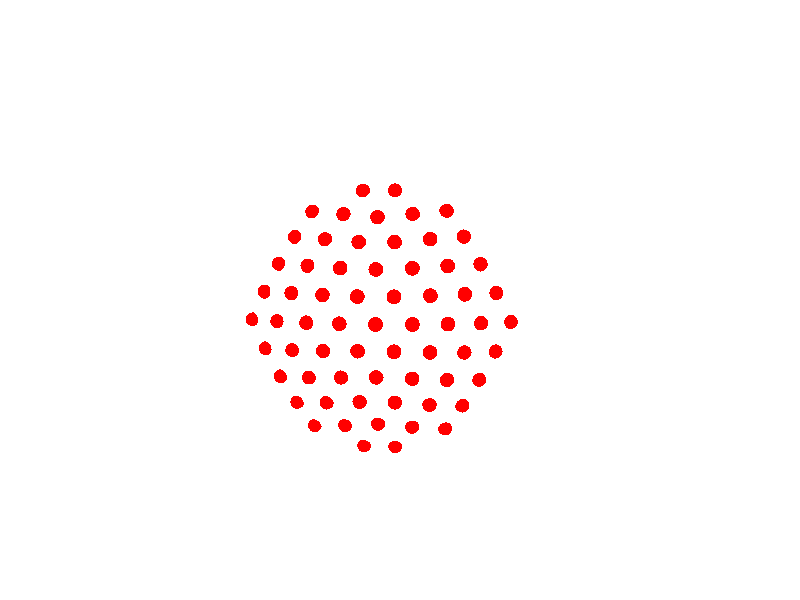background { color rgb <1,1,1> }

camera { location <0.25,0.25,3>
	sky <0,1,0>
	direction -1*x
	right x*image_width/image_height
	look_at <0,0,0> }

light_source {	<2.5,2.5,30>
	color rgb <1,1,1> }

sphere { <0, 0, 0>, 0.999
	pigment { color rgb <1,1,1> }
		finish { phong 0 } }

sphere { <0.6419484457, 0.759283802006, 0.106725353473>, 0.025
	pigment { color rgb <1,1,1> }
		finish { phong 0.5 } }

sphere { <0.548585794866, 0.831070706714, 0.091515605845>, 0.025
	pigment { color rgb <1,1,1> }
		finish { phong 0.5 } }

sphere { <0.396132508758, 0.852202427574, 0.341804122185>, 0.025
	pigment { color rgb <1,1,1> }
		finish { phong 0.5 } }

sphere { <0.484667301178, 0.830598237459, 0.274233796421>, 0.025
	pigment { color rgb <1,1,1> }
		finish { phong 0.5 } }

sphere { <0.568411053624, 0.799373984337, 0.194705180423>, 0.025
	pigment { color rgb <1,1,1> }
		finish { phong 0.5 } }

sphere { <0.404144257773, 0.801599459257, 0.440574313627>, 0.025
	pigment { color rgb <1,1,1> }
		finish { phong 0.5 } }

sphere { <0.49517895421, 0.785040165298, 0.372168969927>, 0.025
	pigment { color rgb <1,1,1> }
		finish { phong 0.5 } }

sphere { <0.581235584337, 0.758787144441, 0.293951126773>, 0.025
	pigment { color rgb <1,1,1> }
		finish { phong 0.5 } }

sphere { <0.659314555582, 0.722660297994, 0.207524481693>, 0.025
	pigment { color rgb <1,1,1> }
		finish { phong 0.5 } }

sphere { <0.743907297961, 0.591614352074, 0.310796381028>, 0.025
	pigment { color rgb <1,1,1> }
		finish { phong 0.5 } }

sphere { <0.74046167871, 0.534586860333, 0.407349225017>, 0.025
	pigment { color rgb <1,1,1> }
		finish { phong 0.5 } }

sphere { <0.499790715519, 0.729004452005, 0.467719734069>, 0.025
	pigment { color rgb <1,1,1> }
		finish { phong 0.5 } }

sphere { <0.587318585254, 0.708589874674, 0.391097518434>, 0.025
	pigment { color rgb <1,1,1> }
		finish { phong 0.5 } }

sphere { <0.668176607694, 0.678121735808, 0.30608974559>, 0.025
	pigment { color rgb <1,1,1> }
		finish { phong 0.5 } }

sphere { <0.669193033129, 0.624308061786, 0.403013806712>, 0.025
	pigment { color rgb <1,1,1> }
		finish { phong 0.5 } }

sphere { <0.66249020258, 0.560307144187, 0.49715453901>, 0.025
	pigment { color rgb <1,1,1> }
		finish { phong 0.5 } }

sphere { <0.586227077059, 0.648111498449, 0.486095977869>, 0.025
	pigment { color rgb <1,1,1> }
		finish { phong 0.5 } }

sphere { <0.525731112119, 0.850650808352, 0.0>, 0.025
	pigment { color rgb <1,1,1> }
		finish { phong 0.5 } }

sphere { <0.0, 0.525731112119, -0.850650808352>, 0.025
	pigment { color rgb <1,1,1> }
		finish { phong 0.5 } }

sphere { <-0.525731112119, 0.850650808352, 0.0>, 0.025
	pigment { color rgb <1,1,1> }
		finish { phong 0.5 } }

sphere { <-0.0, 0.525731112119, 0.850650808352>, 0.025
	pigment { color rgb <1,1,1> }
		finish { phong 0.5 } }

sphere { <0.850650808352, 0.0, 0.525731112119>, 0.025
	pigment { color rgb <1,1,1> }
		finish { phong 0.5 } }

sphere { <-0.850650808352, 0.0, 0.525731112119>, 0.025
	pigment { color rgb <1,1,1> }
		finish { phong 0.5 } }

sphere { <-0.0, -0.525731112119, 0.850650808352>, 0.025
	pigment { color rgb <1,1,1> }
		finish { phong 0.5 } }

sphere { <-0.850650808352, 0.0, -0.525731112119>, 0.025
	pigment { color rgb <1,1,1> }
		finish { phong 0.5 } }

sphere { <-0.525731112119, -0.850650808352, -0.0>, 0.025
	pigment { color rgb <1,1,1> }
		finish { phong 0.5 } }

sphere { <0.850650808352, -0.0, -0.525731112119>, 0.025
	pigment { color rgb <1,1,1> }
		finish { phong 0.5 } }

sphere { <0.525731112119, -0.850650808352, 0.0>, 0.025
	pigment { color rgb <1,1,1> }
		finish { phong 0.5 } }

sphere { <0.0, -0.525731112119, -0.850650808352>, 0.025
	pigment { color rgb <1,1,1> }
		finish { phong 0.5 } }

sphere { <0.57735026919, 0.57735026919, 0.57735026919>, 0.025
	pigment { color rgb <1,1,1> }
		finish { phong 0.5 } }

sphere { <0.356822089773, 0.0, -0.934172358963>, 0.025
	pigment { color rgb <1,1,1> }
		finish { phong 0.5 } }

sphere { <-0.57735026919, 0.57735026919, -0.57735026919>, 0.025
	pigment { color rgb <1,1,1> }
		finish { phong 0.5 } }

sphere { <-0.356822089773, 0.0, 0.934172358963>, 0.025
	pigment { color rgb <1,0,0> }
		finish { phong 0.5 } }

sphere { <0.934172358963, 0.356822089773, -0.0>, 0.025
	pigment { color rgb <1,1,1> }
		finish { phong 0.5 } }

sphere { <-0.0, 0.934172358963, -0.356822089773>, 0.025
	pigment { color rgb <1,1,1> }
		finish { phong 0.5 } }

sphere { <-0.57735026919, 0.57735026919, 0.57735026919>, 0.025
	pigment { color rgb <1,1,1> }
		finish { phong 0.5 } }

sphere { <0.57735026919, -0.57735026919, 0.57735026919>, 0.025
	pigment { color rgb <1,1,1> }
		finish { phong 0.5 } }

sphere { <-0.934172358963, -0.356822089773, -0.0>, 0.025
	pigment { color rgb <1,1,1> }
		finish { phong 0.5 } }

sphere { <0.57735026919, 0.57735026919, -0.57735026919>, 0.025
	pigment { color rgb <1,1,1> }
		finish { phong 0.5 } }

sphere { <-0.0, 0.934172358963, 0.356822089773>, 0.025
	pigment { color rgb <1,1,1> }
		finish { phong 0.5 } }

sphere { <-0.57735026919, -0.57735026919, 0.57735026919>, 0.025
	pigment { color rgb <1,1,1> }
		finish { phong 0.5 } }

sphere { <0.934172358963, -0.356822089773, 0.0>, 0.025
	pigment { color rgb <1,1,1> }
		finish { phong 0.5 } }

sphere { <0.356822089773, -0.0, 0.934172358963>, 0.025
	pigment { color rgb <1,0,0> }
		finish { phong 0.5 } }

sphere { <-0.356822089773, 0.0, -0.934172358963>, 0.025
	pigment { color rgb <1,1,1> }
		finish { phong 0.5 } }

sphere { <0.0, -0.934172358963, -0.356822089773>, 0.025
	pigment { color rgb <1,1,1> }
		finish { phong 0.5 } }

sphere { <0.57735026919, -0.57735026919, -0.57735026919>, 0.025
	pigment { color rgb <1,1,1> }
		finish { phong 0.5 } }

sphere { <0.0, -0.934172358963, 0.356822089773>, 0.025
	pigment { color rgb <1,1,1> }
		finish { phong 0.5 } }

sphere { <-0.934172358963, 0.356822089773, 0.0>, 0.025
	pigment { color rgb <1,1,1> }
		finish { phong 0.5 } }

sphere { <-0.57735026919, -0.57735026919, -0.57735026919>, 0.025
	pigment { color rgb <1,1,1> }
		finish { phong 0.5 } }

sphere { <1.0, 0.0, 0.0>, 0.025
	pigment { color rgb <1,1,1> }
		finish { phong 0.5 } }

sphere { <-0.5, -0.309016994375, -0.809016994375>, 0.025
	pigment { color rgb <1,1,1> }
		finish { phong 0.5 } }

sphere { <-1.0, 0.0, 0.0>, 0.025
	pigment { color rgb <1,1,1> }
		finish { phong 0.5 } }

sphere { <0.5, -0.309016994375, 0.809016994375>, 0.025
	pigment { color rgb <1,1,1> }
		finish { phong 0.5 } }

sphere { <0.5, 0.309016994375, -0.809016994375>, 0.025
	pigment { color rgb <1,1,1> }
		finish { phong 0.5 } }

sphere { <-0.5, 0.309016994375, -0.809016994375>, 0.025
	pigment { color rgb <1,1,1> }
		finish { phong 0.5 } }

sphere { <-0.5, -0.309016994375, 0.809016994375>, 0.025
	pigment { color rgb <1,1,1> }
		finish { phong 0.5 } }

sphere { <0.809016994375, -0.5, -0.309016994375>, 0.025
	pigment { color rgb <1,1,1> }
		finish { phong 0.5 } }

sphere { <-0.309016994375, -0.809016994375, 0.5>, 0.025
	pigment { color rgb <1,1,1> }
		finish { phong 0.5 } }

sphere { <-0.309016994375, 0.809016994375, -0.5>, 0.025
	pigment { color rgb <1,1,1> }
		finish { phong 0.5 } }

sphere { <-0.809016994375, 0.5, 0.309016994375>, 0.025
	pigment { color rgb <1,1,1> }
		finish { phong 0.5 } }

sphere { <-0.0, -1.0, -0.0>, 0.025
	pigment { color rgb <1,1,1> }
		finish { phong 0.5 } }

sphere { <0.809016994375, 0.5, -0.309016994375>, 0.025
	pigment { color rgb <1,1,1> }
		finish { phong 0.5 } }

sphere { <0.0, 1.0, 0.0>, 0.025
	pigment { color rgb <1,1,1> }
		finish { phong 0.5 } }

sphere { <-0.809016994375, -0.5, 0.309016994375>, 0.025
	pigment { color rgb <1,1,1> }
		finish { phong 0.5 } }

sphere { <0.809016994375, 0.5, 0.309016994375>, 0.025
	pigment { color rgb <1,1,1> }
		finish { phong 0.5 } }

sphere { <0.309016994375, 0.809016994375, -0.5>, 0.025
	pigment { color rgb <1,1,1> }
		finish { phong 0.5 } }

sphere { <-0.309016994375, -0.809016994375, -0.5>, 0.025
	pigment { color rgb <1,1,1> }
		finish { phong 0.5 } }

sphere { <-0.0, -0.0, 1.0>, 0.025
	pigment { color rgb <1,0,0> }
		finish { phong 0.5 } }

sphere { <0.309016994375, 0.809016994375, 0.5>, 0.025
	pigment { color rgb <1,1,1> }
		finish { phong 0.5 } }

sphere { <0.0, 0.0, -1.0>, 0.025
	pigment { color rgb <1,1,1> }
		finish { phong 0.5 } }

sphere { <0.309016994375, -0.809016994375, 0.5>, 0.025
	pigment { color rgb <1,1,1> }
		finish { phong 0.5 } }

sphere { <-0.309016994375, 0.809016994375, 0.5>, 0.025
	pigment { color rgb <1,1,1> }
		finish { phong 0.5 } }

sphere { <0.309016994375, -0.809016994375, -0.5>, 0.025
	pigment { color rgb <1,1,1> }
		finish { phong 0.5 } }

sphere { <-0.809016994375, 0.5, -0.309016994375>, 0.025
	pigment { color rgb <1,1,1> }
		finish { phong 0.5 } }

sphere { <-0.809016994375, -0.5, -0.309016994375>, 0.025
	pigment { color rgb <1,1,1> }
		finish { phong 0.5 } }

sphere { <0.809016994375, -0.5, 0.309016994375>, 0.025
	pigment { color rgb <1,1,1> }
		finish { phong 0.5 } }

sphere { <0.5, 0.309016994375, 0.809016994375>, 0.025
	pigment { color rgb <1,1,1> }
		finish { phong 0.5 } }

sphere { <0.5, -0.309016994375, -0.809016994375>, 0.025
	pigment { color rgb <1,1,1> }
		finish { phong 0.5 } }

sphere { <-0.5, 0.309016994375, 0.809016994375>, 0.025
	pigment { color rgb <1,1,1> }
		finish { phong 0.5 } }

sphere { <2.14e-10, 0.362537843406, -0.931969051041>, 0.025
	pigment { color rgb <1,0,0> }
		finish { phong 0.5 } }

sphere { <0.056559754848, 0.45707018885, -0.887630461733>, 0.025
	pigment { color rgb <1,1,1> }
		finish { phong 0.5 } }

sphere { <0.341804121984, 0.396132508231, -0.852202427899>, 0.025
	pigment { color rgb <1,1,1> }
		finish { phong 0.5 } }

sphere { <0.23619512202, 0.38508075871, -0.892146105526>, 0.025
	pigment { color rgb <1,1,1> }
		finish { phong 0.5 } }

sphere { <0.120334419064, 0.373705872618, -0.919708403984>, 0.025
	pigment { color rgb <1,1,1> }
		finish { phong 0.5 } }

sphere { <0.402067833715, 0.303332984576, -0.863904252542>, 0.025
	pigment { color rgb <1,1,1> }
		finish { phong 0.5 } }

sphere { <0.296092296689, 0.296007637921, -0.908134808348>, 0.025
	pigment { color rgb <1,1,1> }
		finish { phong 0.5 } }

sphere { <0.181671787652, 0.287284458284, -0.940458931373>, 0.025
	pigment { color rgb <1,1,1> }
		finish { phong 0.5 } }

sphere { <0.061547867888, 0.277142819077, -0.958855420693>, 0.025
	pigment { color rgb <1,1,1> }
		finish { phong 0.5 } }

sphere { <0.062304793968, 0.09334787712, -0.993682185855>, 0.025
	pigment { color rgb <1,1,1> }
		finish { phong 0.5 } }

sphere { <0.124518031142, 6.5e-11, -0.992217345102>, 0.025
	pigment { color rgb <1,1,1> }
		finish { phong 0.5 } }

sphere { <0.353772620351, 0.201473298886, -0.91337475492>, 0.025
	pigment { color rgb <1,1,1> }
		finish { phong 0.5 } }

sphere { <0.24171155956, 0.19622106748, -0.950301433574>, 0.025
	pigment { color rgb <1,1,1> }
		finish { phong 0.5 } }

sphere { <0.123094642758, 0.189089208707, -0.974214031964>, 0.025
	pigment { color rgb <1,1,1> }
		finish { phong 0.5 } }

sphere { <0.184370302851, 0.0967769086, -0.978080682453>, 0.025
	pigment { color rgb <1,1,1> }
		finish { phong 0.5 } }

sphere { <0.244105799224, 1.008e-09, -0.969748605972>, 0.025
	pigment { color rgb <1,1,1> }
		finish { phong 0.5 } }

sphere { <0.300423835734, 0.100131098186, -0.948535335187>, 0.025
	pigment { color rgb <1,1,1> }
		finish { phong 0.5 } }

sphere { <-0.6419484457, 0.759283802006, -0.106725353473>, 0.025
	pigment { color rgb <1,1,1> }
		finish { phong 0.5 } }

sphere { <-0.548585794866, 0.831070706714, -0.091515605845>, 0.025
	pigment { color rgb <1,1,1> }
		finish { phong 0.5 } }

sphere { <-0.396132508758, 0.852202427574, -0.341804122185>, 0.025
	pigment { color rgb <1,1,1> }
		finish { phong 0.5 } }

sphere { <-0.484667301178, 0.830598237459, -0.274233796421>, 0.025
	pigment { color rgb <1,1,1> }
		finish { phong 0.5 } }

sphere { <-0.568411053624, 0.799373984337, -0.194705180423>, 0.025
	pigment { color rgb <1,1,1> }
		finish { phong 0.5 } }

sphere { <-0.404144257773, 0.801599459257, -0.440574313627>, 0.025
	pigment { color rgb <1,1,1> }
		finish { phong 0.5 } }

sphere { <-0.49517895421, 0.785040165298, -0.372168969927>, 0.025
	pigment { color rgb <1,1,1> }
		finish { phong 0.5 } }

sphere { <-0.581235584337, 0.758787144441, -0.293951126773>, 0.025
	pigment { color rgb <1,1,1> }
		finish { phong 0.5 } }

sphere { <-0.659314555582, 0.722660297994, -0.207524481693>, 0.025
	pigment { color rgb <1,1,1> }
		finish { phong 0.5 } }

sphere { <-0.743907297961, 0.591614352074, -0.310796381028>, 0.025
	pigment { color rgb <1,1,1> }
		finish { phong 0.5 } }

sphere { <-0.74046167871, 0.534586860333, -0.407349225017>, 0.025
	pigment { color rgb <1,1,1> }
		finish { phong 0.5 } }

sphere { <-0.499790715519, 0.729004452005, -0.467719734069>, 0.025
	pigment { color rgb <1,1,1> }
		finish { phong 0.5 } }

sphere { <-0.587318585254, 0.708589874674, -0.391097518434>, 0.025
	pigment { color rgb <1,1,1> }
		finish { phong 0.5 } }

sphere { <-0.668176607694, 0.678121735808, -0.30608974559>, 0.025
	pigment { color rgb <1,1,1> }
		finish { phong 0.5 } }

sphere { <-0.669193033129, 0.624308061786, -0.403013806712>, 0.025
	pigment { color rgb <1,1,1> }
		finish { phong 0.5 } }

sphere { <-0.66249020258, 0.560307144187, -0.49715453901>, 0.025
	pigment { color rgb <1,1,1> }
		finish { phong 0.5 } }

sphere { <-0.586227077059, 0.648111498449, -0.486095977869>, 0.025
	pigment { color rgb <1,1,1> }
		finish { phong 0.5 } }

sphere { <-2.14e-10, 0.362537843406, 0.931969051041>, 0.025
	pigment { color rgb <1,0,0> }
		finish { phong 0.5 } }

sphere { <-0.056559754848, 0.45707018885, 0.887630461733>, 0.025
	pigment { color rgb <1,0,0> }
		finish { phong 0.5 } }

sphere { <-0.341804121984, 0.396132508231, 0.852202427899>, 0.025
	pigment { color rgb <1,1,1> }
		finish { phong 0.5 } }

sphere { <-0.23619512202, 0.38508075871, 0.892146105526>, 0.025
	pigment { color rgb <1,0,0> }
		finish { phong 0.5 } }

sphere { <-0.120334419064, 0.373705872618, 0.919708403984>, 0.025
	pigment { color rgb <1,0,0> }
		finish { phong 0.5 } }

sphere { <-0.402067833715, 0.303332984576, 0.863904252542>, 0.025
	pigment { color rgb <1,1,1> }
		finish { phong 0.5 } }

sphere { <-0.296092296689, 0.296007637921, 0.908134808348>, 0.025
	pigment { color rgb <1,0,0> }
		finish { phong 0.5 } }

sphere { <-0.181671787652, 0.287284458284, 0.940458931373>, 0.025
	pigment { color rgb <1,0,0> }
		finish { phong 0.5 } }

sphere { <-0.061547867888, 0.277142819077, 0.958855420693>, 0.025
	pigment { color rgb <1,0,0> }
		finish { phong 0.5 } }

sphere { <-0.062304793968, 0.09334787712, 0.993682185855>, 0.025
	pigment { color rgb <1,0,0> }
		finish { phong 0.5 } }

sphere { <-0.124518031142, 6.5e-11, 0.992217345102>, 0.025
	pigment { color rgb <1,0,0> }
		finish { phong 0.5 } }

sphere { <-0.353772620351, 0.201473298886, 0.91337475492>, 0.025
	pigment { color rgb <1,0,0> }
		finish { phong 0.5 } }

sphere { <-0.24171155956, 0.19622106748, 0.950301433574>, 0.025
	pigment { color rgb <1,0,0> }
		finish { phong 0.5 } }

sphere { <-0.123094642758, 0.189089208707, 0.974214031964>, 0.025
	pigment { color rgb <1,0,0> }
		finish { phong 0.5 } }

sphere { <-0.184370302851, 0.0967769086, 0.978080682453>, 0.025
	pigment { color rgb <1,0,0> }
		finish { phong 0.5 } }

sphere { <-0.244105799224, 1.008e-09, 0.969748605972>, 0.025
	pigment { color rgb <1,0,0> }
		finish { phong 0.5 } }

sphere { <-0.300423835734, 0.100131098186, 0.948535335187>, 0.025
	pigment { color rgb <1,0,0> }
		finish { phong 0.5 } }

sphere { <0.641948445914, 0.759283801874, -0.106725353127>, 0.025
	pigment { color rgb <1,1,1> }
		finish { phong 0.5 } }

sphere { <0.605145549714, 0.796114855823, -1.06e-10>, 0.025
	pigment { color rgb <1,1,1> }
		finish { phong 0.5 } }

sphere { <0.737936630742, 0.640955862693, 0.211246564679>, 0.025
	pigment { color rgb <1,1,1> }
		finish { phong 0.5 } }

sphere { <0.720862423198, 0.684621624073, 0.107937938985>, 0.025
	pigment { color rgb <1,1,1> }
		finish { phong 0.5 } }

sphere { <0.688745472688, 0.725003223339, -3.6e-10>, 0.025
	pigment { color rgb <1,1,1> }
		finish { phong 0.5 } }

sphere { <0.806212091488, 0.553107872238, 0.209985107107>, 0.025
	pigment { color rgb <1,1,1> }
		finish { phong 0.5 } }

sphere { <0.791271250899, 0.6015062137, 0.106918429923>, 0.025
	pigment { color rgb <1,1,1> }
		finish { phong 0.5 } }

sphere { <0.762907371989, 0.646507804875, 4.45e-10>, 0.025
	pigment { color rgb <1,1,1> }
		finish { phong 0.5 } }

sphere { <0.72086242347, 0.684621623704, -0.107937939516>, 0.025
	pigment { color rgb <1,1,1> }
		finish { phong 0.5 } }

sphere { <0.80621209193, 0.553107871739, -0.209985106726>, 0.025
	pigment { color rgb <1,1,1> }
		finish { phong 0.5 } }

sphere { <0.864979709851, 0.457630484875, -0.205874818418>, 0.025
	pigment { color rgb <1,1,1> }
		finish { phong 0.5 } }

sphere { <0.853563335871, 0.510360948339, 0.104696389948>, 0.025
	pigment { color rgb <1,1,1> }
		finish { phong 0.5 } }

sphere { <0.829030144814, 0.559203915392, 4.08e-10>, 0.025
	pigment { color rgb <1,1,1> }
		finish { phong 0.5 } }

sphere { <0.791271250453, 0.601506275, -0.106918429774>, 0.025
	pigment { color rgb <1,1,1> }
		finish { phong 0.5 } }

sphere { <0.85356333598, 0.510360948108, -0.104696390184>, 0.025
	pigment { color rgb <1,1,1> }
		finish { phong 0.5 } }

sphere { <0.906596001803, 0.409441463416, -0.102183059015>, 0.025
	pigment { color rgb <1,1,1> }
		finish { phong 0.5 } }

sphere { <0.886650912794, 0.462439356935, -6.2e-10>, 0.025
	pigment { color rgb <1,1,1> }
		finish { phong 0.5 } }

sphere { <-0.469263196533, 0.866009155347, -0.172685249035>, 0.025
	pigment { color rgb <1,1,1> }
		finish { phong 0.5 } }

sphere { <-0.457070188956, 0.887630461667, -0.056559755019>, 0.025
	pigment { color rgb <1,1,1> }
		finish { phong 0.5 } }

sphere { <-0.184885943552, 0.982759984878, -3.26e-10>, 0.025
	pigment { color rgb <1,1,1> }
		finish { phong 0.5 } }

sphere { <-0.277142819725, 0.9588554194, -0.061547868068>, 0.025
	pigment { color rgb <1,1,1> }
		finish { phong 0.5 } }

sphere { <-0.373705872978, 0.919708403762, -0.120334419647>, 0.025
	pigment { color rgb <1,1,1> }
		finish { phong 0.5 } }

sphere { <-0.093347877469, 0.993682185865, -0.062304793285>, 0.025
	pigment { color rgb <1,1,1> }
		finish { phong 0.5 } }

sphere { <-0.189089207999, 0.974214032064, -0.123094643051>, 0.025
	pigment { color rgb <1,1,1> }
		finish { phong 0.5 } }

sphere { <-0.287284457839, 0.940458931648, -0.181671786932>, 0.025
	pigment { color rgb <1,1,1> }
		finish { phong 0.5 } }

sphere { <-0.385080758592, 0.892146105397, -0.2361951227>, 0.025
	pigment { color rgb <1,1,1> }
		finish { phong 0.5 } }

sphere { <-0.303332983845, 0.863904252767, -0.402067833782>, 0.025
	pigment { color rgb <1,1,1> }
		finish { phong 0.5 } }

sphere { <-0.205874818483, 0.864979709892, -0.457630484769>, 0.025
	pigment { color rgb <1,1,1> }
		finish { phong 0.5 } }

sphere { <-0.096776908938, 0.978080682408, -0.184370302915>, 0.025
	pigment { color rgb <1,1,1> }
		finish { phong 0.5 } }

sphere { <-0.196221067073, 0.950301433826, -0.2417115589>, 0.025
	pigment { color rgb <1,1,1> }
		finish { phong 0.5 } }

sphere { <-0.296007638481, 0.90813480834, -0.296092296156>, 0.025
	pigment { color rgb <1,1,1> }
		finish { phong 0.5 } }

sphere { <-0.201473298784, 0.91337475482, -0.353772620667>, 0.025
	pigment { color rgb <1,1,1> }
		finish { phong 0.5 } }

sphere { <-0.102183060023, 0.906596002426, -0.409441461785>, 0.025
	pigment { color rgb <1,1,1> }
		finish { phong 0.5 } }

sphere { <-0.100131098807, 0.948535334804, -0.300423836738>, 0.025
	pigment { color rgb <1,1,1> }
		finish { phong 0.5 } }

sphere { <-0.172685249167, 0.469263196879, 0.866009155133>, 0.025
	pigment { color rgb <1,1,1> }
		finish { phong 0.5 } }

sphere { <-0.09151560591, 0.548585794695, 0.83107070682>, 0.025
	pigment { color rgb <1,1,1> }
		finish { phong 0.5 } }

sphere { <-0.211246565206, 0.737936630416, 0.640955862894>, 0.025
	pigment { color rgb <1,1,1> }
		finish { phong 0.5 } }

sphere { <-0.207524481453, 0.659314555131, 0.722660298474>, 0.025
	pigment { color rgb <1,1,1> }
		finish { phong 0.5 } }

sphere { <-0.194705180646, 0.568411053041, 0.799373984697>, 0.025
	pigment { color rgb <1,1,1> }
		finish { phong 0.5 } }

sphere { <-0.310796380304, 0.7439072981, 0.59161435215>, 0.025
	pigment { color rgb <1,1,1> }
		finish { phong 0.5 } }

sphere { <-0.306089746211, 0.668176607849, 0.678121735375>, 0.025
	pigment { color rgb <1,1,1> }
		finish { phong 0.5 } }

sphere { <-0.293951126498, 0.581235585057, 0.758787143996>, 0.025
	pigment { color rgb <1,1,1> }
		finish { phong 0.5 } }

sphere { <-0.274233796989, 0.48466730077, 0.830598237509>, 0.025
	pigment { color rgb <1,1,1> }
		finish { phong 0.5 } }

sphere { <-0.440574314116, 0.404144258148, 0.801599458799>, 0.025
	pigment { color rgb <1,1,1> }
		finish { phong 0.5 } }

sphere { <-0.534586860227, 0.407349225082, 0.74046167875>, 0.025
	pigment { color rgb <1,1,1> }
		finish { phong 0.5 } }

sphere { <-0.403013806581, 0.669193032955, 0.624308062057>, 0.025
	pigment { color rgb <1,1,1> }
		finish { phong 0.5 } }

sphere { <-0.391097518182, 0.587318585914, 0.708589874266>, 0.025
	pigment { color rgb <1,1,1> }
		finish { phong 0.5 } }

sphere { <-0.372168969214, 0.495178954297, 0.785040165581>, 0.025
	pigment { color rgb <1,1,1> }
		finish { phong 0.5 } }

sphere { <-0.467719734345, 0.499790715312, 0.72900445197>, 0.025
	pigment { color rgb <1,1,1> }
		finish { phong 0.5 } }

sphere { <-0.560307142556, 0.497154540018, 0.662490203203>, 0.025
	pigment { color rgb <1,1,1> }
		finish { phong 0.5 } }

sphere { <-0.486095978253, 0.586227076055, 0.648111499069>, 0.025
	pigment { color rgb <1,1,1> }
		finish { phong 0.5 } }

sphere { <0.866009155133, -0.172685249167, 0.469263196879>, 0.025
	pigment { color rgb <1,1,1> }
		finish { phong 0.5 } }

sphere { <0.83107070682, -0.09151560591, 0.548585794695>, 0.025
	pigment { color rgb <1,1,1> }
		finish { phong 0.5 } }

sphere { <0.640955862894, -0.211246565206, 0.737936630416>, 0.025
	pigment { color rgb <1,1,1> }
		finish { phong 0.5 } }

sphere { <0.722660298474, -0.207524481453, 0.659314555131>, 0.025
	pigment { color rgb <1,1,1> }
		finish { phong 0.5 } }

sphere { <0.799373984697, -0.194705180646, 0.568411053041>, 0.025
	pigment { color rgb <1,1,1> }
		finish { phong 0.5 } }

sphere { <0.59161435215, -0.310796380304, 0.7439072981>, 0.025
	pigment { color rgb <1,1,1> }
		finish { phong 0.5 } }

sphere { <0.678121735375, -0.306089746211, 0.668176607849>, 0.025
	pigment { color rgb <1,1,1> }
		finish { phong 0.5 } }

sphere { <0.758787143996, -0.293951126498, 0.581235585057>, 0.025
	pigment { color rgb <1,1,1> }
		finish { phong 0.5 } }

sphere { <0.830598237509, -0.274233796989, 0.48466730077>, 0.025
	pigment { color rgb <1,1,1> }
		finish { phong 0.5 } }

sphere { <0.801599458799, -0.440574314116, 0.404144258148>, 0.025
	pigment { color rgb <1,1,1> }
		finish { phong 0.5 } }

sphere { <0.74046167875, -0.534586860227, 0.407349225082>, 0.025
	pigment { color rgb <1,1,1> }
		finish { phong 0.5 } }

sphere { <0.624308062057, -0.403013806581, 0.669193032955>, 0.025
	pigment { color rgb <1,1,1> }
		finish { phong 0.5 } }

sphere { <0.708589874266, -0.391097518182, 0.587318585914>, 0.025
	pigment { color rgb <1,1,1> }
		finish { phong 0.5 } }

sphere { <0.785040165581, -0.372168969214, 0.495178954297>, 0.025
	pigment { color rgb <1,1,1> }
		finish { phong 0.5 } }

sphere { <0.72900445197, -0.467719734345, 0.499790715312>, 0.025
	pigment { color rgb <1,1,1> }
		finish { phong 0.5 } }

sphere { <0.662490203203, -0.560307142556, 0.497154540018>, 0.025
	pigment { color rgb <1,1,1> }
		finish { phong 0.5 } }

sphere { <0.648111499069, -0.486095978253, 0.586227076055>, 0.025
	pigment { color rgb <1,1,1> }
		finish { phong 0.5 } }

sphere { <-0.866009155347, -0.172685249035, 0.469263196533>, 0.025
	pigment { color rgb <1,1,1> }
		finish { phong 0.5 } }

sphere { <-0.887630461667, -0.056559755019, 0.457070188956>, 0.025
	pigment { color rgb <1,1,1> }
		finish { phong 0.5 } }

sphere { <-0.982759984878, -3.26e-10, 0.184885943552>, 0.025
	pigment { color rgb <1,1,1> }
		finish { phong 0.5 } }

sphere { <-0.9588554194, -0.061547868068, 0.277142819725>, 0.025
	pigment { color rgb <1,1,1> }
		finish { phong 0.5 } }

sphere { <-0.919708403762, -0.120334419647, 0.373705872978>, 0.025
	pigment { color rgb <1,1,1> }
		finish { phong 0.5 } }

sphere { <-0.993682185865, -0.062304793285, 0.093347877469>, 0.025
	pigment { color rgb <1,1,1> }
		finish { phong 0.5 } }

sphere { <-0.974214032064, -0.123094643051, 0.189089207999>, 0.025
	pigment { color rgb <1,1,1> }
		finish { phong 0.5 } }

sphere { <-0.940458931648, -0.181671786932, 0.287284457839>, 0.025
	pigment { color rgb <1,1,1> }
		finish { phong 0.5 } }

sphere { <-0.892146105397, -0.2361951227, 0.385080758592>, 0.025
	pigment { color rgb <1,1,1> }
		finish { phong 0.5 } }

sphere { <-0.863904252767, -0.402067833782, 0.303332983845>, 0.025
	pigment { color rgb <1,1,1> }
		finish { phong 0.5 } }

sphere { <-0.864979709892, -0.457630484769, 0.205874818483>, 0.025
	pigment { color rgb <1,1,1> }
		finish { phong 0.5 } }

sphere { <-0.978080682408, -0.184370302915, 0.096776908938>, 0.025
	pigment { color rgb <1,1,1> }
		finish { phong 0.5 } }

sphere { <-0.950301433826, -0.2417115589, 0.196221067073>, 0.025
	pigment { color rgb <1,1,1> }
		finish { phong 0.5 } }

sphere { <-0.90813480834, -0.296092296156, 0.296007638481>, 0.025
	pigment { color rgb <1,1,1> }
		finish { phong 0.5 } }

sphere { <-0.91337475482, -0.353772620667, 0.201473298784>, 0.025
	pigment { color rgb <1,1,1> }
		finish { phong 0.5 } }

sphere { <-0.906596002426, -0.409441461785, 0.102183060023>, 0.025
	pigment { color rgb <1,1,1> }
		finish { phong 0.5 } }

sphere { <-0.948535334804, -0.300423836738, 0.100131098807>, 0.025
	pigment { color rgb <1,1,1> }
		finish { phong 0.5 } }

sphere { <0.469263196879, 0.866009155133, -0.172685249167>, 0.025
	pigment { color rgb <1,1,1> }
		finish { phong 0.5 } }

sphere { <0.548585794695, 0.83107070682, -0.09151560591>, 0.025
	pigment { color rgb <1,1,1> }
		finish { phong 0.5 } }

sphere { <0.737936630416, 0.640955862894, -0.211246565206>, 0.025
	pigment { color rgb <1,1,1> }
		finish { phong 0.5 } }

sphere { <0.659314555131, 0.722660298474, -0.207524481453>, 0.025
	pigment { color rgb <1,1,1> }
		finish { phong 0.5 } }

sphere { <0.568411053041, 0.799373984697, -0.194705180646>, 0.025
	pigment { color rgb <1,1,1> }
		finish { phong 0.5 } }

sphere { <0.7439072981, 0.59161435215, -0.310796380304>, 0.025
	pigment { color rgb <1,1,1> }
		finish { phong 0.5 } }

sphere { <0.668176607849, 0.678121735375, -0.306089746211>, 0.025
	pigment { color rgb <1,1,1> }
		finish { phong 0.5 } }

sphere { <0.581235585057, 0.758787143996, -0.293951126498>, 0.025
	pigment { color rgb <1,1,1> }
		finish { phong 0.5 } }

sphere { <0.48466730077, 0.830598237509, -0.274233796989>, 0.025
	pigment { color rgb <1,1,1> }
		finish { phong 0.5 } }

sphere { <0.404144258148, 0.801599458799, -0.440574314116>, 0.025
	pigment { color rgb <1,1,1> }
		finish { phong 0.5 } }

sphere { <0.407349225082, 0.74046167875, -0.534586860227>, 0.025
	pigment { color rgb <1,1,1> }
		finish { phong 0.5 } }

sphere { <0.669193032955, 0.624308062057, -0.403013806581>, 0.025
	pigment { color rgb <1,1,1> }
		finish { phong 0.5 } }

sphere { <0.587318585914, 0.708589874266, -0.391097518182>, 0.025
	pigment { color rgb <1,1,1> }
		finish { phong 0.5 } }

sphere { <0.495178954297, 0.785040165581, -0.372168969214>, 0.025
	pigment { color rgb <1,1,1> }
		finish { phong 0.5 } }

sphere { <0.499790715312, 0.72900445197, -0.467719734345>, 0.025
	pigment { color rgb <1,1,1> }
		finish { phong 0.5 } }

sphere { <0.497154540018, 0.662490203203, -0.560307142556>, 0.025
	pigment { color rgb <1,1,1> }
		finish { phong 0.5 } }

sphere { <0.586227076055, 0.648111499069, -0.486095978253>, 0.025
	pigment { color rgb <1,1,1> }
		finish { phong 0.5 } }

sphere { <-0.106725353127, 0.641948445914, 0.759283801874>, 0.025
	pigment { color rgb <1,1,1> }
		finish { phong 0.5 } }

sphere { <-1.06e-10, 0.605145549714, 0.796114855823>, 0.025
	pigment { color rgb <1,1,1> }
		finish { phong 0.5 } }

sphere { <0.211246564679, 0.737936630742, 0.640955862693>, 0.025
	pigment { color rgb <1,1,1> }
		finish { phong 0.5 } }

sphere { <0.107937938985, 0.720862423198, 0.684621624073>, 0.025
	pigment { color rgb <1,1,1> }
		finish { phong 0.5 } }

sphere { <-3.6e-10, 0.688745472688, 0.725003223339>, 0.025
	pigment { color rgb <1,1,1> }
		finish { phong 0.5 } }

sphere { <0.209985107107, 0.806212091488, 0.553107872238>, 0.025
	pigment { color rgb <1,1,1> }
		finish { phong 0.5 } }

sphere { <0.106918429923, 0.791271250899, 0.6015062137>, 0.025
	pigment { color rgb <1,1,1> }
		finish { phong 0.5 } }

sphere { <4.45e-10, 0.762907371989, 0.646507804875>, 0.025
	pigment { color rgb <1,1,1> }
		finish { phong 0.5 } }

sphere { <-0.107937939516, 0.72086242347, 0.684621623704>, 0.025
	pigment { color rgb <1,1,1> }
		finish { phong 0.5 } }

sphere { <-0.209985106726, 0.80621209193, 0.553107871739>, 0.025
	pigment { color rgb <1,1,1> }
		finish { phong 0.5 } }

sphere { <-0.205874818418, 0.864979709851, 0.457630484875>, 0.025
	pigment { color rgb <1,1,1> }
		finish { phong 0.5 } }

sphere { <0.104696389948, 0.853563335871, 0.510360948339>, 0.025
	pigment { color rgb <1,1,1> }
		finish { phong 0.5 } }

sphere { <4.08e-10, 0.829030144814, 0.559203915392>, 0.025
	pigment { color rgb <1,1,1> }
		finish { phong 0.5 } }

sphere { <-0.106918429774, 0.791271250453, 0.601506275>, 0.025
	pigment { color rgb <1,1,1> }
		finish { phong 0.5 } }

sphere { <-0.104696390184, 0.85356333598, 0.510360948108>, 0.025
	pigment { color rgb <1,1,1> }
		finish { phong 0.5 } }

sphere { <-0.102183059015, 0.906596001803, 0.409441463416>, 0.025
	pigment { color rgb <1,1,1> }
		finish { phong 0.5 } }

sphere { <-6.2e-10, 0.886650912794, 0.462439356935>, 0.025
	pigment { color rgb <1,1,1> }
		finish { phong 0.5 } }

sphere { <-0.106725353473, -0.6419484457, 0.759283802006>, 0.025
	pigment { color rgb <1,1,1> }
		finish { phong 0.5 } }

sphere { <-0.091515605845, -0.548585794866, 0.831070706714>, 0.025
	pigment { color rgb <1,1,1> }
		finish { phong 0.5 } }

sphere { <-0.341804122185, -0.396132508758, 0.852202427574>, 0.025
	pigment { color rgb <1,1,1> }
		finish { phong 0.5 } }

sphere { <-0.274233796421, -0.484667301178, 0.830598237459>, 0.025
	pigment { color rgb <1,1,1> }
		finish { phong 0.5 } }

sphere { <-0.194705180423, -0.568411053624, 0.799373984337>, 0.025
	pigment { color rgb <1,1,1> }
		finish { phong 0.5 } }

sphere { <-0.440574313627, -0.404144257773, 0.801599459257>, 0.025
	pigment { color rgb <1,1,1> }
		finish { phong 0.5 } }

sphere { <-0.372168969927, -0.49517895421, 0.785040165298>, 0.025
	pigment { color rgb <1,1,1> }
		finish { phong 0.5 } }

sphere { <-0.293951126773, -0.581235584337, 0.758787144441>, 0.025
	pigment { color rgb <1,1,1> }
		finish { phong 0.5 } }

sphere { <-0.207524481693, -0.659314555582, 0.722660297994>, 0.025
	pigment { color rgb <1,1,1> }
		finish { phong 0.5 } }

sphere { <-0.310796381028, -0.743907297961, 0.591614352074>, 0.025
	pigment { color rgb <1,1,1> }
		finish { phong 0.5 } }

sphere { <-0.407349225017, -0.74046167871, 0.534586860333>, 0.025
	pigment { color rgb <1,1,1> }
		finish { phong 0.5 } }

sphere { <-0.467719734069, -0.499790715519, 0.729004452005>, 0.025
	pigment { color rgb <1,1,1> }
		finish { phong 0.5 } }

sphere { <-0.391097518434, -0.587318585254, 0.708589874674>, 0.025
	pigment { color rgb <1,1,1> }
		finish { phong 0.5 } }

sphere { <-0.30608974559, -0.668176607694, 0.678121735808>, 0.025
	pigment { color rgb <1,1,1> }
		finish { phong 0.5 } }

sphere { <-0.403013806712, -0.669193033129, 0.624308061786>, 0.025
	pigment { color rgb <1,1,1> }
		finish { phong 0.5 } }

sphere { <-0.49715453901, -0.66249020258, 0.560307144187>, 0.025
	pigment { color rgb <1,1,1> }
		finish { phong 0.5 } }

sphere { <-0.486095977869, -0.586227077059, 0.648111498449>, 0.025
	pigment { color rgb <1,1,1> }
		finish { phong 0.5 } }

sphere { <0.931969051041, -2.14e-10, 0.362537843406>, 0.025
	pigment { color rgb <1,1,1> }
		finish { phong 0.5 } }

sphere { <0.887630461733, -0.056559754848, 0.45707018885>, 0.025
	pigment { color rgb <1,1,1> }
		finish { phong 0.5 } }

sphere { <0.852202427899, -0.341804121984, 0.396132508231>, 0.025
	pigment { color rgb <1,1,1> }
		finish { phong 0.5 } }

sphere { <0.892146105526, -0.23619512202, 0.38508075871>, 0.025
	pigment { color rgb <1,1,1> }
		finish { phong 0.5 } }

sphere { <0.919708403984, -0.120334419064, 0.373705872618>, 0.025
	pigment { color rgb <1,1,1> }
		finish { phong 0.5 } }

sphere { <0.863904252542, -0.402067833715, 0.303332984576>, 0.025
	pigment { color rgb <1,1,1> }
		finish { phong 0.5 } }

sphere { <0.908134808348, -0.296092296689, 0.296007637921>, 0.025
	pigment { color rgb <1,1,1> }
		finish { phong 0.5 } }

sphere { <0.940458931373, -0.181671787652, 0.287284458284>, 0.025
	pigment { color rgb <1,1,1> }
		finish { phong 0.5 } }

sphere { <0.958855420693, -0.061547867888, 0.277142819077>, 0.025
	pigment { color rgb <1,1,1> }
		finish { phong 0.5 } }

sphere { <0.993682185855, -0.062304793968, 0.09334787712>, 0.025
	pigment { color rgb <1,1,1> }
		finish { phong 0.5 } }

sphere { <0.992217345102, -0.124518031142, 6.5e-11>, 0.025
	pigment { color rgb <1,1,1> }
		finish { phong 0.5 } }

sphere { <0.91337475492, -0.353772620351, 0.201473298886>, 0.025
	pigment { color rgb <1,1,1> }
		finish { phong 0.5 } }

sphere { <0.950301433574, -0.24171155956, 0.19622106748>, 0.025
	pigment { color rgb <1,1,1> }
		finish { phong 0.5 } }

sphere { <0.974214031964, -0.123094642758, 0.189089208707>, 0.025
	pigment { color rgb <1,1,1> }
		finish { phong 0.5 } }

sphere { <0.978080682453, -0.184370302851, 0.0967769086>, 0.025
	pigment { color rgb <1,1,1> }
		finish { phong 0.5 } }

sphere { <0.969748605972, -0.244105799224, 1.008e-09>, 0.025
	pigment { color rgb <1,1,1> }
		finish { phong 0.5 } }

sphere { <0.948535335187, -0.300423835734, 0.100131098186>, 0.025
	pigment { color rgb <1,1,1> }
		finish { phong 0.5 } }

sphere { <0.106725353473, 0.6419484457, 0.759283802006>, 0.025
	pigment { color rgb <1,1,1> }
		finish { phong 0.5 } }

sphere { <0.091515605845, 0.548585794866, 0.831070706714>, 0.025
	pigment { color rgb <1,1,1> }
		finish { phong 0.5 } }

sphere { <0.341804122185, 0.396132508758, 0.852202427574>, 0.025
	pigment { color rgb <1,1,1> }
		finish { phong 0.5 } }

sphere { <0.274233796421, 0.484667301178, 0.830598237459>, 0.025
	pigment { color rgb <1,1,1> }
		finish { phong 0.5 } }

sphere { <0.194705180423, 0.568411053624, 0.799373984337>, 0.025
	pigment { color rgb <1,1,1> }
		finish { phong 0.5 } }

sphere { <0.440574313627, 0.404144257773, 0.801599459257>, 0.025
	pigment { color rgb <1,1,1> }
		finish { phong 0.5 } }

sphere { <0.372168969927, 0.49517895421, 0.785040165298>, 0.025
	pigment { color rgb <1,1,1> }
		finish { phong 0.5 } }

sphere { <0.293951126773, 0.581235584337, 0.758787144441>, 0.025
	pigment { color rgb <1,1,1> }
		finish { phong 0.5 } }

sphere { <0.207524481693, 0.659314555582, 0.722660297994>, 0.025
	pigment { color rgb <1,1,1> }
		finish { phong 0.5 } }

sphere { <0.310796381028, 0.743907297961, 0.591614352074>, 0.025
	pigment { color rgb <1,1,1> }
		finish { phong 0.5 } }

sphere { <0.407349225017, 0.74046167871, 0.534586860333>, 0.025
	pigment { color rgb <1,1,1> }
		finish { phong 0.5 } }

sphere { <0.467719734069, 0.499790715519, 0.729004452005>, 0.025
	pigment { color rgb <1,1,1> }
		finish { phong 0.5 } }

sphere { <0.391097518434, 0.587318585254, 0.708589874674>, 0.025
	pigment { color rgb <1,1,1> }
		finish { phong 0.5 } }

sphere { <0.30608974559, 0.668176607694, 0.678121735808>, 0.025
	pigment { color rgb <1,1,1> }
		finish { phong 0.5 } }

sphere { <0.403013806712, 0.669193033129, 0.624308061786>, 0.025
	pigment { color rgb <1,1,1> }
		finish { phong 0.5 } }

sphere { <0.49715453901, 0.66249020258, 0.560307144187>, 0.025
	pigment { color rgb <1,1,1> }
		finish { phong 0.5 } }

sphere { <0.486095977869, 0.586227077059, 0.648111498449>, 0.025
	pigment { color rgb <1,1,1> }
		finish { phong 0.5 } }

sphere { <-0.172685249035, -0.469263196533, 0.866009155347>, 0.025
	pigment { color rgb <1,1,1> }
		finish { phong 0.5 } }

sphere { <-0.056559755019, -0.457070188956, 0.887630461667>, 0.025
	pigment { color rgb <1,0,0> }
		finish { phong 0.5 } }

sphere { <-3.26e-10, -0.184885943552, 0.982759984878>, 0.025
	pigment { color rgb <1,0,0> }
		finish { phong 0.5 } }

sphere { <-0.061547868068, -0.277142819725, 0.9588554194>, 0.025
	pigment { color rgb <1,0,0> }
		finish { phong 0.5 } }

sphere { <-0.120334419647, -0.373705872978, 0.919708403762>, 0.025
	pigment { color rgb <1,0,0> }
		finish { phong 0.5 } }

sphere { <-0.062304793285, -0.093347877469, 0.993682185865>, 0.025
	pigment { color rgb <1,0,0> }
		finish { phong 0.5 } }

sphere { <-0.123094643051, -0.189089207999, 0.974214032064>, 0.025
	pigment { color rgb <1,0,0> }
		finish { phong 0.5 } }

sphere { <-0.181671786932, -0.287284457839, 0.940458931648>, 0.025
	pigment { color rgb <1,0,0> }
		finish { phong 0.5 } }

sphere { <-0.2361951227, -0.385080758592, 0.892146105397>, 0.025
	pigment { color rgb <1,0,0> }
		finish { phong 0.5 } }

sphere { <-0.402067833782, -0.303332983845, 0.863904252767>, 0.025
	pigment { color rgb <1,1,1> }
		finish { phong 0.5 } }

sphere { <-0.457630484769, -0.205874818483, 0.864979709892>, 0.025
	pigment { color rgb <1,1,1> }
		finish { phong 0.5 } }

sphere { <-0.184370302915, -0.096776908938, 0.978080682408>, 0.025
	pigment { color rgb <1,0,0> }
		finish { phong 0.5 } }

sphere { <-0.2417115589, -0.196221067073, 0.950301433826>, 0.025
	pigment { color rgb <1,0,0> }
		finish { phong 0.5 } }

sphere { <-0.296092296156, -0.296007638481, 0.90813480834>, 0.025
	pigment { color rgb <1,0,0> }
		finish { phong 0.5 } }

sphere { <-0.353772620667, -0.201473298784, 0.91337475482>, 0.025
	pigment { color rgb <1,0,0> }
		finish { phong 0.5 } }

sphere { <-0.409441461785, -0.102183060023, 0.906596002426>, 0.025
	pigment { color rgb <1,0,0> }
		finish { phong 0.5 } }

sphere { <-0.300423836738, -0.100131098807, 0.948535334804>, 0.025
	pigment { color rgb <1,0,0> }
		finish { phong 0.5 } }

sphere { <0.172685249035, 0.469263196533, 0.866009155347>, 0.025
	pigment { color rgb <1,1,1> }
		finish { phong 0.5 } }

sphere { <0.056559755019, 0.457070188956, 0.887630461667>, 0.025
	pigment { color rgb <1,0,0> }
		finish { phong 0.5 } }

sphere { <3.26e-10, 0.184885943552, 0.982759984878>, 0.025
	pigment { color rgb <1,0,0> }
		finish { phong 0.5 } }

sphere { <0.061547868068, 0.277142819725, 0.9588554194>, 0.025
	pigment { color rgb <1,0,0> }
		finish { phong 0.5 } }

sphere { <0.120334419647, 0.373705872978, 0.919708403762>, 0.025
	pigment { color rgb <1,0,0> }
		finish { phong 0.5 } }

sphere { <0.062304793285, 0.093347877469, 0.993682185865>, 0.025
	pigment { color rgb <1,0,0> }
		finish { phong 0.5 } }

sphere { <0.123094643051, 0.189089207999, 0.974214032064>, 0.025
	pigment { color rgb <1,0,0> }
		finish { phong 0.5 } }

sphere { <0.181671786932, 0.287284457839, 0.940458931648>, 0.025
	pigment { color rgb <1,0,0> }
		finish { phong 0.5 } }

sphere { <0.2361951227, 0.385080758592, 0.892146105397>, 0.025
	pigment { color rgb <1,0,0> }
		finish { phong 0.5 } }

sphere { <0.402067833782, 0.303332983845, 0.863904252767>, 0.025
	pigment { color rgb <1,1,1> }
		finish { phong 0.5 } }

sphere { <0.457630484769, 0.205874818483, 0.864979709892>, 0.025
	pigment { color rgb <1,1,1> }
		finish { phong 0.5 } }

sphere { <0.184370302915, 0.096776908938, 0.978080682408>, 0.025
	pigment { color rgb <1,0,0> }
		finish { phong 0.5 } }

sphere { <0.2417115589, 0.196221067073, 0.950301433826>, 0.025
	pigment { color rgb <1,0,0> }
		finish { phong 0.5 } }

sphere { <0.296092296156, 0.296007638481, 0.90813480834>, 0.025
	pigment { color rgb <1,0,0> }
		finish { phong 0.5 } }

sphere { <0.353772620667, 0.201473298784, 0.91337475482>, 0.025
	pigment { color rgb <1,0,0> }
		finish { phong 0.5 } }

sphere { <0.409441461785, 0.102183060023, 0.906596002426>, 0.025
	pigment { color rgb <1,0,0> }
		finish { phong 0.5 } }

sphere { <0.300423836738, 0.100131098807, 0.948535334804>, 0.025
	pigment { color rgb <1,0,0> }
		finish { phong 0.5 } }

sphere { <-0.362537843406, 0.931969051041, 2.14e-10>, 0.025
	pigment { color rgb <1,1,1> }
		finish { phong 0.5 } }

sphere { <-0.45707018885, 0.887630461733, 0.056559754848>, 0.025
	pigment { color rgb <1,1,1> }
		finish { phong 0.5 } }

sphere { <-0.396132508231, 0.852202427899, 0.341804121984>, 0.025
	pigment { color rgb <1,1,1> }
		finish { phong 0.5 } }

sphere { <-0.38508075871, 0.892146105526, 0.23619512202>, 0.025
	pigment { color rgb <1,1,1> }
		finish { phong 0.5 } }

sphere { <-0.373705872618, 0.919708403984, 0.120334419064>, 0.025
	pigment { color rgb <1,1,1> }
		finish { phong 0.5 } }

sphere { <-0.303332984576, 0.863904252542, 0.402067833715>, 0.025
	pigment { color rgb <1,1,1> }
		finish { phong 0.5 } }

sphere { <-0.296007637921, 0.908134808348, 0.296092296689>, 0.025
	pigment { color rgb <1,1,1> }
		finish { phong 0.5 } }

sphere { <-0.287284458284, 0.940458931373, 0.181671787652>, 0.025
	pigment { color rgb <1,1,1> }
		finish { phong 0.5 } }

sphere { <-0.277142819077, 0.958855420693, 0.061547867888>, 0.025
	pigment { color rgb <1,1,1> }
		finish { phong 0.5 } }

sphere { <-0.09334787712, 0.993682185855, 0.062304793968>, 0.025
	pigment { color rgb <1,1,1> }
		finish { phong 0.5 } }

sphere { <-6.5e-11, 0.992217345102, 0.124518031142>, 0.025
	pigment { color rgb <1,1,1> }
		finish { phong 0.5 } }

sphere { <-0.201473298886, 0.91337475492, 0.353772620351>, 0.025
	pigment { color rgb <1,1,1> }
		finish { phong 0.5 } }

sphere { <-0.19622106748, 0.950301433574, 0.24171155956>, 0.025
	pigment { color rgb <1,1,1> }
		finish { phong 0.5 } }

sphere { <-0.189089208707, 0.974214031964, 0.123094642758>, 0.025
	pigment { color rgb <1,1,1> }
		finish { phong 0.5 } }

sphere { <-0.0967769086, 0.978080682453, 0.184370302851>, 0.025
	pigment { color rgb <1,1,1> }
		finish { phong 0.5 } }

sphere { <-1.008e-09, 0.969748605972, 0.244105799224>, 0.025
	pigment { color rgb <1,1,1> }
		finish { phong 0.5 } }

sphere { <-0.100131098186, 0.948535335187, 0.300423835734>, 0.025
	pigment { color rgb <1,1,1> }
		finish { phong 0.5 } }

sphere { <-0.759283801874, -0.106725353127, -0.641948445914>, 0.025
	pigment { color rgb <1,1,1> }
		finish { phong 0.5 } }

sphere { <-0.796114855823, -1.06e-10, -0.605145549714>, 0.025
	pigment { color rgb <1,1,1> }
		finish { phong 0.5 } }

sphere { <-0.640955862693, 0.211246564679, -0.737936630742>, 0.025
	pigment { color rgb <1,1,1> }
		finish { phong 0.5 } }

sphere { <-0.684621624073, 0.107937938985, -0.720862423198>, 0.025
	pigment { color rgb <1,1,1> }
		finish { phong 0.5 } }

sphere { <-0.725003223339, -3.6e-10, -0.688745472688>, 0.025
	pigment { color rgb <1,1,1> }
		finish { phong 0.5 } }

sphere { <-0.553107872238, 0.209985107107, -0.806212091488>, 0.025
	pigment { color rgb <1,1,1> }
		finish { phong 0.5 } }

sphere { <-0.6015062137, 0.106918429923, -0.791271250899>, 0.025
	pigment { color rgb <1,1,1> }
		finish { phong 0.5 } }

sphere { <-0.646507804875, 4.45e-10, -0.762907371989>, 0.025
	pigment { color rgb <1,1,1> }
		finish { phong 0.5 } }

sphere { <-0.684621623704, -0.107937939516, -0.72086242347>, 0.025
	pigment { color rgb <1,1,1> }
		finish { phong 0.5 } }

sphere { <-0.553107871739, -0.209985106726, -0.80621209193>, 0.025
	pigment { color rgb <1,1,1> }
		finish { phong 0.5 } }

sphere { <-0.457630484875, -0.205874818418, -0.864979709851>, 0.025
	pigment { color rgb <1,1,1> }
		finish { phong 0.5 } }

sphere { <-0.510360948339, 0.104696389948, -0.853563335871>, 0.025
	pigment { color rgb <1,1,1> }
		finish { phong 0.5 } }

sphere { <-0.559203915392, 4.08e-10, -0.829030144814>, 0.025
	pigment { color rgb <1,1,1> }
		finish { phong 0.5 } }

sphere { <-0.601506275, -0.106918429774, -0.791271250453>, 0.025
	pigment { color rgb <1,1,1> }
		finish { phong 0.5 } }

sphere { <-0.510360948108, -0.104696390184, -0.85356333598>, 0.025
	pigment { color rgb <1,1,1> }
		finish { phong 0.5 } }

sphere { <-0.409441463416, -0.102183059015, -0.906596001803>, 0.025
	pigment { color rgb <1,1,1> }
		finish { phong 0.5 } }

sphere { <-0.462439356935, -6.2e-10, -0.886650912794>, 0.025
	pigment { color rgb <1,1,1> }
		finish { phong 0.5 } }

sphere { <-0.759283802006, -0.106725353473, 0.6419484457>, 0.025
	pigment { color rgb <1,1,1> }
		finish { phong 0.5 } }

sphere { <-0.831070706714, -0.091515605845, 0.548585794866>, 0.025
	pigment { color rgb <1,1,1> }
		finish { phong 0.5 } }

sphere { <-0.852202427574, -0.341804122185, 0.396132508758>, 0.025
	pigment { color rgb <1,1,1> }
		finish { phong 0.5 } }

sphere { <-0.830598237459, -0.274233796421, 0.484667301178>, 0.025
	pigment { color rgb <1,1,1> }
		finish { phong 0.5 } }

sphere { <-0.799373984337, -0.194705180423, 0.568411053624>, 0.025
	pigment { color rgb <1,1,1> }
		finish { phong 0.5 } }

sphere { <-0.801599459257, -0.440574313627, 0.404144257773>, 0.025
	pigment { color rgb <1,1,1> }
		finish { phong 0.5 } }

sphere { <-0.785040165298, -0.372168969927, 0.49517895421>, 0.025
	pigment { color rgb <1,1,1> }
		finish { phong 0.5 } }

sphere { <-0.758787144441, -0.293951126773, 0.581235584337>, 0.025
	pigment { color rgb <1,1,1> }
		finish { phong 0.5 } }

sphere { <-0.722660297994, -0.207524481693, 0.659314555582>, 0.025
	pigment { color rgb <1,1,1> }
		finish { phong 0.5 } }

sphere { <-0.591614352074, -0.310796381028, 0.743907297961>, 0.025
	pigment { color rgb <1,1,1> }
		finish { phong 0.5 } }

sphere { <-0.534586860333, -0.407349225017, 0.74046167871>, 0.025
	pigment { color rgb <1,1,1> }
		finish { phong 0.5 } }

sphere { <-0.729004452005, -0.467719734069, 0.499790715519>, 0.025
	pigment { color rgb <1,1,1> }
		finish { phong 0.5 } }

sphere { <-0.708589874674, -0.391097518434, 0.587318585254>, 0.025
	pigment { color rgb <1,1,1> }
		finish { phong 0.5 } }

sphere { <-0.678121735808, -0.30608974559, 0.668176607694>, 0.025
	pigment { color rgb <1,1,1> }
		finish { phong 0.5 } }

sphere { <-0.624308061786, -0.403013806712, 0.669193033129>, 0.025
	pigment { color rgb <1,1,1> }
		finish { phong 0.5 } }

sphere { <-0.560307144187, -0.49715453901, 0.66249020258>, 0.025
	pigment { color rgb <1,1,1> }
		finish { phong 0.5 } }

sphere { <-0.648111498449, -0.486095977869, 0.586227077059>, 0.025
	pigment { color rgb <1,1,1> }
		finish { phong 0.5 } }

sphere { <-0.469263196879, 0.866009155133, 0.172685249167>, 0.025
	pigment { color rgb <1,1,1> }
		finish { phong 0.5 } }

sphere { <-0.548585794695, 0.83107070682, 0.09151560591>, 0.025
	pigment { color rgb <1,1,1> }
		finish { phong 0.5 } }

sphere { <-0.737936630416, 0.640955862894, 0.211246565206>, 0.025
	pigment { color rgb <1,1,1> }
		finish { phong 0.5 } }

sphere { <-0.659314555131, 0.722660298474, 0.207524481453>, 0.025
	pigment { color rgb <1,1,1> }
		finish { phong 0.5 } }

sphere { <-0.568411053041, 0.799373984697, 0.194705180646>, 0.025
	pigment { color rgb <1,1,1> }
		finish { phong 0.5 } }

sphere { <-0.7439072981, 0.59161435215, 0.310796380304>, 0.025
	pigment { color rgb <1,1,1> }
		finish { phong 0.5 } }

sphere { <-0.668176607849, 0.678121735375, 0.306089746211>, 0.025
	pigment { color rgb <1,1,1> }
		finish { phong 0.5 } }

sphere { <-0.581235585057, 0.758787143996, 0.293951126498>, 0.025
	pigment { color rgb <1,1,1> }
		finish { phong 0.5 } }

sphere { <-0.48466730077, 0.830598237509, 0.274233796989>, 0.025
	pigment { color rgb <1,1,1> }
		finish { phong 0.5 } }

sphere { <-0.404144258148, 0.801599458799, 0.440574314116>, 0.025
	pigment { color rgb <1,1,1> }
		finish { phong 0.5 } }

sphere { <-0.407349225082, 0.74046167875, 0.534586860227>, 0.025
	pigment { color rgb <1,1,1> }
		finish { phong 0.5 } }

sphere { <-0.669193032955, 0.624308062057, 0.403013806581>, 0.025
	pigment { color rgb <1,1,1> }
		finish { phong 0.5 } }

sphere { <-0.587318585914, 0.708589874266, 0.391097518182>, 0.025
	pigment { color rgb <1,1,1> }
		finish { phong 0.5 } }

sphere { <-0.495178954297, 0.785040165581, 0.372168969214>, 0.025
	pigment { color rgb <1,1,1> }
		finish { phong 0.5 } }

sphere { <-0.499790715312, 0.72900445197, 0.467719734345>, 0.025
	pigment { color rgb <1,1,1> }
		finish { phong 0.5 } }

sphere { <-0.497154540018, 0.662490203203, 0.560307142556>, 0.025
	pigment { color rgb <1,1,1> }
		finish { phong 0.5 } }

sphere { <-0.586227076055, 0.648111499069, 0.486095978253>, 0.025
	pigment { color rgb <1,1,1> }
		finish { phong 0.5 } }

sphere { <-0.759283802006, 0.106725353473, -0.6419484457>, 0.025
	pigment { color rgb <1,1,1> }
		finish { phong 0.5 } }

sphere { <-0.831070706714, 0.091515605845, -0.548585794866>, 0.025
	pigment { color rgb <1,1,1> }
		finish { phong 0.5 } }

sphere { <-0.852202427574, 0.341804122185, -0.396132508758>, 0.025
	pigment { color rgb <1,1,1> }
		finish { phong 0.5 } }

sphere { <-0.830598237459, 0.274233796421, -0.484667301178>, 0.025
	pigment { color rgb <1,1,1> }
		finish { phong 0.5 } }

sphere { <-0.799373984337, 0.194705180423, -0.568411053624>, 0.025
	pigment { color rgb <1,1,1> }
		finish { phong 0.5 } }

sphere { <-0.801599459257, 0.440574313627, -0.404144257773>, 0.025
	pigment { color rgb <1,1,1> }
		finish { phong 0.5 } }

sphere { <-0.785040165298, 0.372168969927, -0.49517895421>, 0.025
	pigment { color rgb <1,1,1> }
		finish { phong 0.5 } }

sphere { <-0.758787144441, 0.293951126773, -0.581235584337>, 0.025
	pigment { color rgb <1,1,1> }
		finish { phong 0.5 } }

sphere { <-0.722660297994, 0.207524481693, -0.659314555582>, 0.025
	pigment { color rgb <1,1,1> }
		finish { phong 0.5 } }

sphere { <-0.591614352074, 0.310796381028, -0.743907297961>, 0.025
	pigment { color rgb <1,1,1> }
		finish { phong 0.5 } }

sphere { <-0.534586860333, 0.407349225017, -0.74046167871>, 0.025
	pigment { color rgb <1,1,1> }
		finish { phong 0.5 } }

sphere { <-0.729004452005, 0.467719734069, -0.499790715519>, 0.025
	pigment { color rgb <1,1,1> }
		finish { phong 0.5 } }

sphere { <-0.708589874674, 0.391097518434, -0.587318585254>, 0.025
	pigment { color rgb <1,1,1> }
		finish { phong 0.5 } }

sphere { <-0.678121735808, 0.30608974559, -0.668176607694>, 0.025
	pigment { color rgb <1,1,1> }
		finish { phong 0.5 } }

sphere { <-0.624308061786, 0.403013806712, -0.669193033129>, 0.025
	pigment { color rgb <1,1,1> }
		finish { phong 0.5 } }

sphere { <-0.560307144187, 0.49715453901, -0.66249020258>, 0.025
	pigment { color rgb <1,1,1> }
		finish { phong 0.5 } }

sphere { <-0.648111498449, 0.486095977869, -0.586227077059>, 0.025
	pigment { color rgb <1,1,1> }
		finish { phong 0.5 } }

sphere { <-0.362537843406, -0.931969051041, -2.14e-10>, 0.025
	pigment { color rgb <1,1,1> }
		finish { phong 0.5 } }

sphere { <-0.45707018885, -0.887630461733, -0.056559754848>, 0.025
	pigment { color rgb <1,1,1> }
		finish { phong 0.5 } }

sphere { <-0.396132508231, -0.852202427899, -0.341804121984>, 0.025
	pigment { color rgb <1,1,1> }
		finish { phong 0.5 } }

sphere { <-0.38508075871, -0.892146105526, -0.23619512202>, 0.025
	pigment { color rgb <1,1,1> }
		finish { phong 0.5 } }

sphere { <-0.373705872618, -0.919708403984, -0.120334419064>, 0.025
	pigment { color rgb <1,1,1> }
		finish { phong 0.5 } }

sphere { <-0.303332984576, -0.863904252542, -0.402067833715>, 0.025
	pigment { color rgb <1,1,1> }
		finish { phong 0.5 } }

sphere { <-0.296007637921, -0.908134808348, -0.296092296689>, 0.025
	pigment { color rgb <1,1,1> }
		finish { phong 0.5 } }

sphere { <-0.287284458284, -0.940458931373, -0.181671787652>, 0.025
	pigment { color rgb <1,1,1> }
		finish { phong 0.5 } }

sphere { <-0.277142819077, -0.958855420693, -0.061547867888>, 0.025
	pigment { color rgb <1,1,1> }
		finish { phong 0.5 } }

sphere { <-0.09334787712, -0.993682185855, -0.062304793968>, 0.025
	pigment { color rgb <1,1,1> }
		finish { phong 0.5 } }

sphere { <-6.5e-11, -0.992217345102, -0.124518031142>, 0.025
	pigment { color rgb <1,1,1> }
		finish { phong 0.5 } }

sphere { <-0.201473298886, -0.91337475492, -0.353772620351>, 0.025
	pigment { color rgb <1,1,1> }
		finish { phong 0.5 } }

sphere { <-0.19622106748, -0.950301433574, -0.24171155956>, 0.025
	pigment { color rgb <1,1,1> }
		finish { phong 0.5 } }

sphere { <-0.189089208707, -0.974214031964, -0.123094642758>, 0.025
	pigment { color rgb <1,1,1> }
		finish { phong 0.5 } }

sphere { <-0.0967769086, -0.978080682453, -0.184370302851>, 0.025
	pigment { color rgb <1,1,1> }
		finish { phong 0.5 } }

sphere { <-1.008e-09, -0.969748605972, -0.244105799224>, 0.025
	pigment { color rgb <1,1,1> }
		finish { phong 0.5 } }

sphere { <-0.100131098186, -0.948535335187, -0.300423835734>, 0.025
	pigment { color rgb <1,1,1> }
		finish { phong 0.5 } }

sphere { <0.759283801874, -0.106725353127, 0.641948445914>, 0.025
	pigment { color rgb <1,1,1> }
		finish { phong 0.5 } }

sphere { <0.796114855823, -1.06e-10, 0.605145549714>, 0.025
	pigment { color rgb <1,1,1> }
		finish { phong 0.5 } }

sphere { <0.640955862693, 0.211246564679, 0.737936630742>, 0.025
	pigment { color rgb <1,1,1> }
		finish { phong 0.5 } }

sphere { <0.684621624073, 0.107937938985, 0.720862423198>, 0.025
	pigment { color rgb <1,1,1> }
		finish { phong 0.5 } }

sphere { <0.725003223339, -3.6e-10, 0.688745472688>, 0.025
	pigment { color rgb <1,1,1> }
		finish { phong 0.5 } }

sphere { <0.553107872238, 0.209985107107, 0.806212091488>, 0.025
	pigment { color rgb <1,1,1> }
		finish { phong 0.5 } }

sphere { <0.6015062137, 0.106918429923, 0.791271250899>, 0.025
	pigment { color rgb <1,1,1> }
		finish { phong 0.5 } }

sphere { <0.646507804875, 4.45e-10, 0.762907371989>, 0.025
	pigment { color rgb <1,1,1> }
		finish { phong 0.5 } }

sphere { <0.684621623704, -0.107937939516, 0.72086242347>, 0.025
	pigment { color rgb <1,1,1> }
		finish { phong 0.5 } }

sphere { <0.553107871739, -0.209985106726, 0.80621209193>, 0.025
	pigment { color rgb <1,1,1> }
		finish { phong 0.5 } }

sphere { <0.457630484875, -0.205874818418, 0.864979709851>, 0.025
	pigment { color rgb <1,1,1> }
		finish { phong 0.5 } }

sphere { <0.510360948339, 0.104696389948, 0.853563335871>, 0.025
	pigment { color rgb <1,1,1> }
		finish { phong 0.5 } }

sphere { <0.559203915392, 4.08e-10, 0.829030144814>, 0.025
	pigment { color rgb <1,1,1> }
		finish { phong 0.5 } }

sphere { <0.601506275, -0.106918429774, 0.791271250453>, 0.025
	pigment { color rgb <1,1,1> }
		finish { phong 0.5 } }

sphere { <0.510360948108, -0.104696390184, 0.85356333598>, 0.025
	pigment { color rgb <1,1,1> }
		finish { phong 0.5 } }

sphere { <0.409441463416, -0.102183059015, 0.906596001803>, 0.025
	pigment { color rgb <1,0,0> }
		finish { phong 0.5 } }

sphere { <0.462439356935, -6.2e-10, 0.886650912794>, 0.025
	pigment { color rgb <1,0,0> }
		finish { phong 0.5 } }

sphere { <0.759283802006, -0.106725353473, -0.6419484457>, 0.025
	pigment { color rgb <1,1,1> }
		finish { phong 0.5 } }

sphere { <0.831070706714, -0.091515605845, -0.548585794866>, 0.025
	pigment { color rgb <1,1,1> }
		finish { phong 0.5 } }

sphere { <0.852202427574, -0.341804122185, -0.396132508758>, 0.025
	pigment { color rgb <1,1,1> }
		finish { phong 0.5 } }

sphere { <0.830598237459, -0.274233796421, -0.484667301178>, 0.025
	pigment { color rgb <1,1,1> }
		finish { phong 0.5 } }

sphere { <0.799373984337, -0.194705180423, -0.568411053624>, 0.025
	pigment { color rgb <1,1,1> }
		finish { phong 0.5 } }

sphere { <0.801599459257, -0.440574313627, -0.404144257773>, 0.025
	pigment { color rgb <1,1,1> }
		finish { phong 0.5 } }

sphere { <0.785040165298, -0.372168969927, -0.49517895421>, 0.025
	pigment { color rgb <1,1,1> }
		finish { phong 0.5 } }

sphere { <0.758787144441, -0.293951126773, -0.581235584337>, 0.025
	pigment { color rgb <1,1,1> }
		finish { phong 0.5 } }

sphere { <0.722660297994, -0.207524481693, -0.659314555582>, 0.025
	pigment { color rgb <1,1,1> }
		finish { phong 0.5 } }

sphere { <0.591614352074, -0.310796381028, -0.743907297961>, 0.025
	pigment { color rgb <1,1,1> }
		finish { phong 0.5 } }

sphere { <0.534586860333, -0.407349225017, -0.74046167871>, 0.025
	pigment { color rgb <1,1,1> }
		finish { phong 0.5 } }

sphere { <0.729004452005, -0.467719734069, -0.499790715519>, 0.025
	pigment { color rgb <1,1,1> }
		finish { phong 0.5 } }

sphere { <0.708589874674, -0.391097518434, -0.587318585254>, 0.025
	pigment { color rgb <1,1,1> }
		finish { phong 0.5 } }

sphere { <0.678121735808, -0.30608974559, -0.668176607694>, 0.025
	pigment { color rgb <1,1,1> }
		finish { phong 0.5 } }

sphere { <0.624308061786, -0.403013806712, -0.669193033129>, 0.025
	pigment { color rgb <1,1,1> }
		finish { phong 0.5 } }

sphere { <0.560307144187, -0.49715453901, -0.66249020258>, 0.025
	pigment { color rgb <1,1,1> }
		finish { phong 0.5 } }

sphere { <0.648111498449, -0.486095977869, -0.586227077059>, 0.025
	pigment { color rgb <1,1,1> }
		finish { phong 0.5 } }

sphere { <0.362537843406, 0.931969051041, -2.14e-10>, 0.025
	pigment { color rgb <1,1,1> }
		finish { phong 0.5 } }

sphere { <0.45707018885, 0.887630461733, -0.056559754848>, 0.025
	pigment { color rgb <1,1,1> }
		finish { phong 0.5 } }

sphere { <0.396132508231, 0.852202427899, -0.341804121984>, 0.025
	pigment { color rgb <1,1,1> }
		finish { phong 0.5 } }

sphere { <0.38508075871, 0.892146105526, -0.23619512202>, 0.025
	pigment { color rgb <1,1,1> }
		finish { phong 0.5 } }

sphere { <0.373705872618, 0.919708403984, -0.120334419064>, 0.025
	pigment { color rgb <1,1,1> }
		finish { phong 0.5 } }

sphere { <0.303332984576, 0.863904252542, -0.402067833715>, 0.025
	pigment { color rgb <1,1,1> }
		finish { phong 0.5 } }

sphere { <0.296007637921, 0.908134808348, -0.296092296689>, 0.025
	pigment { color rgb <1,1,1> }
		finish { phong 0.5 } }

sphere { <0.287284458284, 0.940458931373, -0.181671787652>, 0.025
	pigment { color rgb <1,1,1> }
		finish { phong 0.5 } }

sphere { <0.277142819077, 0.958855420693, -0.061547867888>, 0.025
	pigment { color rgb <1,1,1> }
		finish { phong 0.5 } }

sphere { <0.09334787712, 0.993682185855, -0.062304793968>, 0.025
	pigment { color rgb <1,1,1> }
		finish { phong 0.5 } }

sphere { <6.5e-11, 0.992217345102, -0.124518031142>, 0.025
	pigment { color rgb <1,1,1> }
		finish { phong 0.5 } }

sphere { <0.201473298886, 0.91337475492, -0.353772620351>, 0.025
	pigment { color rgb <1,1,1> }
		finish { phong 0.5 } }

sphere { <0.19622106748, 0.950301433574, -0.24171155956>, 0.025
	pigment { color rgb <1,1,1> }
		finish { phong 0.5 } }

sphere { <0.189089208707, 0.974214031964, -0.123094642758>, 0.025
	pigment { color rgb <1,1,1> }
		finish { phong 0.5 } }

sphere { <0.0967769086, 0.978080682453, -0.184370302851>, 0.025
	pigment { color rgb <1,1,1> }
		finish { phong 0.5 } }

sphere { <1.008e-09, 0.969748605972, -0.244105799224>, 0.025
	pigment { color rgb <1,1,1> }
		finish { phong 0.5 } }

sphere { <0.100131098186, 0.948535335187, -0.300423835734>, 0.025
	pigment { color rgb <1,1,1> }
		finish { phong 0.5 } }

sphere { <0.759283802006, 0.106725353473, 0.6419484457>, 0.025
	pigment { color rgb <1,1,1> }
		finish { phong 0.5 } }

sphere { <0.831070706714, 0.091515605845, 0.548585794866>, 0.025
	pigment { color rgb <1,1,1> }
		finish { phong 0.5 } }

sphere { <0.852202427574, 0.341804122185, 0.396132508758>, 0.025
	pigment { color rgb <1,1,1> }
		finish { phong 0.5 } }

sphere { <0.830598237459, 0.274233796421, 0.484667301178>, 0.025
	pigment { color rgb <1,1,1> }
		finish { phong 0.5 } }

sphere { <0.799373984337, 0.194705180423, 0.568411053624>, 0.025
	pigment { color rgb <1,1,1> }
		finish { phong 0.5 } }

sphere { <0.801599459257, 0.440574313627, 0.404144257773>, 0.025
	pigment { color rgb <1,1,1> }
		finish { phong 0.5 } }

sphere { <0.785040165298, 0.372168969927, 0.49517895421>, 0.025
	pigment { color rgb <1,1,1> }
		finish { phong 0.5 } }

sphere { <0.758787144441, 0.293951126773, 0.581235584337>, 0.025
	pigment { color rgb <1,1,1> }
		finish { phong 0.5 } }

sphere { <0.722660297994, 0.207524481693, 0.659314555582>, 0.025
	pigment { color rgb <1,1,1> }
		finish { phong 0.5 } }

sphere { <0.591614352074, 0.310796381028, 0.743907297961>, 0.025
	pigment { color rgb <1,1,1> }
		finish { phong 0.5 } }

sphere { <0.534586860333, 0.407349225017, 0.74046167871>, 0.025
	pigment { color rgb <1,1,1> }
		finish { phong 0.5 } }

sphere { <0.729004452005, 0.467719734069, 0.499790715519>, 0.025
	pigment { color rgb <1,1,1> }
		finish { phong 0.5 } }

sphere { <0.708589874674, 0.391097518434, 0.587318585254>, 0.025
	pigment { color rgb <1,1,1> }
		finish { phong 0.5 } }

sphere { <0.678121735808, 0.30608974559, 0.668176607694>, 0.025
	pigment { color rgb <1,1,1> }
		finish { phong 0.5 } }

sphere { <0.624308061786, 0.403013806712, 0.669193033129>, 0.025
	pigment { color rgb <1,1,1> }
		finish { phong 0.5 } }

sphere { <0.560307144187, 0.49715453901, 0.66249020258>, 0.025
	pigment { color rgb <1,1,1> }
		finish { phong 0.5 } }

sphere { <0.648111498449, 0.486095977869, 0.586227077059>, 0.025
	pigment { color rgb <1,1,1> }
		finish { phong 0.5 } }

sphere { <0.866009155347, -0.172685249035, -0.469263196533>, 0.025
	pigment { color rgb <1,1,1> }
		finish { phong 0.5 } }

sphere { <0.887630461667, -0.056559755019, -0.457070188956>, 0.025
	pigment { color rgb <1,1,1> }
		finish { phong 0.5 } }

sphere { <0.982759984878, -3.26e-10, -0.184885943552>, 0.025
	pigment { color rgb <1,1,1> }
		finish { phong 0.5 } }

sphere { <0.9588554194, -0.061547868068, -0.277142819725>, 0.025
	pigment { color rgb <1,1,1> }
		finish { phong 0.5 } }

sphere { <0.919708403762, -0.120334419647, -0.373705872978>, 0.025
	pigment { color rgb <1,1,1> }
		finish { phong 0.5 } }

sphere { <0.993682185865, -0.062304793285, -0.093347877469>, 0.025
	pigment { color rgb <1,1,1> }
		finish { phong 0.5 } }

sphere { <0.974214032064, -0.123094643051, -0.189089207999>, 0.025
	pigment { color rgb <1,1,1> }
		finish { phong 0.5 } }

sphere { <0.940458931648, -0.181671786932, -0.287284457839>, 0.025
	pigment { color rgb <1,1,1> }
		finish { phong 0.5 } }

sphere { <0.892146105397, -0.2361951227, -0.385080758592>, 0.025
	pigment { color rgb <1,1,1> }
		finish { phong 0.5 } }

sphere { <0.863904252767, -0.402067833782, -0.303332983845>, 0.025
	pigment { color rgb <1,1,1> }
		finish { phong 0.5 } }

sphere { <0.864979709892, -0.457630484769, -0.205874818483>, 0.025
	pigment { color rgb <1,1,1> }
		finish { phong 0.5 } }

sphere { <0.978080682408, -0.184370302915, -0.096776908938>, 0.025
	pigment { color rgb <1,1,1> }
		finish { phong 0.5 } }

sphere { <0.950301433826, -0.2417115589, -0.196221067073>, 0.025
	pigment { color rgb <1,1,1> }
		finish { phong 0.5 } }

sphere { <0.90813480834, -0.296092296156, -0.296007638481>, 0.025
	pigment { color rgb <1,1,1> }
		finish { phong 0.5 } }

sphere { <0.91337475482, -0.353772620667, -0.201473298784>, 0.025
	pigment { color rgb <1,1,1> }
		finish { phong 0.5 } }

sphere { <0.906596002426, -0.409441461785, -0.102183060023>, 0.025
	pigment { color rgb <1,1,1> }
		finish { phong 0.5 } }

sphere { <0.948535334804, -0.300423836738, -0.100131098807>, 0.025
	pigment { color rgb <1,1,1> }
		finish { phong 0.5 } }

sphere { <-0.172685249035, 0.469263196533, -0.866009155347>, 0.025
	pigment { color rgb <1,1,1> }
		finish { phong 0.5 } }

sphere { <-0.056559755019, 0.457070188956, -0.887630461667>, 0.025
	pigment { color rgb <1,1,1> }
		finish { phong 0.5 } }

sphere { <-3.26e-10, 0.184885943552, -0.982759984878>, 0.025
	pigment { color rgb <1,1,1> }
		finish { phong 0.5 } }

sphere { <-0.061547868068, 0.277142819725, -0.9588554194>, 0.025
	pigment { color rgb <1,1,1> }
		finish { phong 0.5 } }

sphere { <-0.120334419647, 0.373705872978, -0.919708403762>, 0.025
	pigment { color rgb <1,1,1> }
		finish { phong 0.5 } }

sphere { <-0.062304793285, 0.093347877469, -0.993682185865>, 0.025
	pigment { color rgb <1,1,1> }
		finish { phong 0.5 } }

sphere { <-0.123094643051, 0.189089207999, -0.974214032064>, 0.025
	pigment { color rgb <1,1,1> }
		finish { phong 0.5 } }

sphere { <-0.181671786932, 0.287284457839, -0.940458931648>, 0.025
	pigment { color rgb <1,1,1> }
		finish { phong 0.5 } }

sphere { <-0.2361951227, 0.385080758592, -0.892146105397>, 0.025
	pigment { color rgb <1,1,1> }
		finish { phong 0.5 } }

sphere { <-0.402067833782, 0.303332983845, -0.863904252767>, 0.025
	pigment { color rgb <1,1,1> }
		finish { phong 0.5 } }

sphere { <-0.457630484769, 0.205874818483, -0.864979709892>, 0.025
	pigment { color rgb <1,1,1> }
		finish { phong 0.5 } }

sphere { <-0.184370302915, 0.096776908938, -0.978080682408>, 0.025
	pigment { color rgb <1,1,1> }
		finish { phong 0.5 } }

sphere { <-0.2417115589, 0.196221067073, -0.950301433826>, 0.025
	pigment { color rgb <1,1,1> }
		finish { phong 0.5 } }

sphere { <-0.296092296156, 0.296007638481, -0.90813480834>, 0.025
	pigment { color rgb <1,1,1> }
		finish { phong 0.5 } }

sphere { <-0.353772620667, 0.201473298784, -0.91337475482>, 0.025
	pigment { color rgb <1,1,1> }
		finish { phong 0.5 } }

sphere { <-0.409441461785, 0.102183060023, -0.906596002426>, 0.025
	pigment { color rgb <1,1,1> }
		finish { phong 0.5 } }

sphere { <-0.300423836738, 0.100131098807, -0.948535334804>, 0.025
	pigment { color rgb <1,1,1> }
		finish { phong 0.5 } }

sphere { <0.362537843406, -0.931969051041, 2.14e-10>, 0.025
	pigment { color rgb <1,1,1> }
		finish { phong 0.5 } }

sphere { <0.45707018885, -0.887630461733, 0.056559754848>, 0.025
	pigment { color rgb <1,1,1> }
		finish { phong 0.5 } }

sphere { <0.396132508231, -0.852202427899, 0.341804121984>, 0.025
	pigment { color rgb <1,1,1> }
		finish { phong 0.5 } }

sphere { <0.38508075871, -0.892146105526, 0.23619512202>, 0.025
	pigment { color rgb <1,1,1> }
		finish { phong 0.5 } }

sphere { <0.373705872618, -0.919708403984, 0.120334419064>, 0.025
	pigment { color rgb <1,1,1> }
		finish { phong 0.5 } }

sphere { <0.303332984576, -0.863904252542, 0.402067833715>, 0.025
	pigment { color rgb <1,1,1> }
		finish { phong 0.5 } }

sphere { <0.296007637921, -0.908134808348, 0.296092296689>, 0.025
	pigment { color rgb <1,1,1> }
		finish { phong 0.5 } }

sphere { <0.287284458284, -0.940458931373, 0.181671787652>, 0.025
	pigment { color rgb <1,1,1> }
		finish { phong 0.5 } }

sphere { <0.277142819077, -0.958855420693, 0.061547867888>, 0.025
	pigment { color rgb <1,1,1> }
		finish { phong 0.5 } }

sphere { <0.09334787712, -0.993682185855, 0.062304793968>, 0.025
	pigment { color rgb <1,1,1> }
		finish { phong 0.5 } }

sphere { <6.5e-11, -0.992217345102, 0.124518031142>, 0.025
	pigment { color rgb <1,1,1> }
		finish { phong 0.5 } }

sphere { <0.201473298886, -0.91337475492, 0.353772620351>, 0.025
	pigment { color rgb <1,1,1> }
		finish { phong 0.5 } }

sphere { <0.19622106748, -0.950301433574, 0.24171155956>, 0.025
	pigment { color rgb <1,1,1> }
		finish { phong 0.5 } }

sphere { <0.189089208707, -0.974214031964, 0.123094642758>, 0.025
	pigment { color rgb <1,1,1> }
		finish { phong 0.5 } }

sphere { <0.0967769086, -0.978080682453, 0.184370302851>, 0.025
	pigment { color rgb <1,1,1> }
		finish { phong 0.5 } }

sphere { <1.008e-09, -0.969748605972, 0.244105799224>, 0.025
	pigment { color rgb <1,1,1> }
		finish { phong 0.5 } }

sphere { <0.100131098186, -0.948535335187, 0.300423835734>, 0.025
	pigment { color rgb <1,1,1> }
		finish { phong 0.5 } }

sphere { <-0.931969051041, 2.14e-10, 0.362537843406>, 0.025
	pigment { color rgb <1,1,1> }
		finish { phong 0.5 } }

sphere { <-0.887630461733, 0.056559754848, 0.45707018885>, 0.025
	pigment { color rgb <1,1,1> }
		finish { phong 0.5 } }

sphere { <-0.852202427899, 0.341804121984, 0.396132508231>, 0.025
	pigment { color rgb <1,1,1> }
		finish { phong 0.5 } }

sphere { <-0.892146105526, 0.23619512202, 0.38508075871>, 0.025
	pigment { color rgb <1,1,1> }
		finish { phong 0.5 } }

sphere { <-0.919708403984, 0.120334419064, 0.373705872618>, 0.025
	pigment { color rgb <1,1,1> }
		finish { phong 0.5 } }

sphere { <-0.863904252542, 0.402067833715, 0.303332984576>, 0.025
	pigment { color rgb <1,1,1> }
		finish { phong 0.5 } }

sphere { <-0.908134808348, 0.296092296689, 0.296007637921>, 0.025
	pigment { color rgb <1,1,1> }
		finish { phong 0.5 } }

sphere { <-0.940458931373, 0.181671787652, 0.287284458284>, 0.025
	pigment { color rgb <1,1,1> }
		finish { phong 0.5 } }

sphere { <-0.958855420693, 0.061547867888, 0.277142819077>, 0.025
	pigment { color rgb <1,1,1> }
		finish { phong 0.5 } }

sphere { <-0.993682185855, 0.062304793968, 0.09334787712>, 0.025
	pigment { color rgb <1,1,1> }
		finish { phong 0.5 } }

sphere { <-0.992217345102, 0.124518031142, 6.5e-11>, 0.025
	pigment { color rgb <1,1,1> }
		finish { phong 0.5 } }

sphere { <-0.91337475492, 0.353772620351, 0.201473298886>, 0.025
	pigment { color rgb <1,1,1> }
		finish { phong 0.5 } }

sphere { <-0.950301433574, 0.24171155956, 0.19622106748>, 0.025
	pigment { color rgb <1,1,1> }
		finish { phong 0.5 } }

sphere { <-0.974214031964, 0.123094642758, 0.189089208707>, 0.025
	pigment { color rgb <1,1,1> }
		finish { phong 0.5 } }

sphere { <-0.978080682453, 0.184370302851, 0.0967769086>, 0.025
	pigment { color rgb <1,1,1> }
		finish { phong 0.5 } }

sphere { <-0.969748605972, 0.244105799224, 1.008e-09>, 0.025
	pigment { color rgb <1,0,0> }
		finish { phong 0.5 } }

sphere { <-0.948535335187, 0.300423835734, 0.100131098186>, 0.025
	pigment { color rgb <1,1,1> }
		finish { phong 0.5 } }

sphere { <0.106725353127, -0.641948445914, 0.759283801874>, 0.025
	pigment { color rgb <1,1,1> }
		finish { phong 0.5 } }

sphere { <1.06e-10, -0.605145549714, 0.796114855823>, 0.025
	pigment { color rgb <1,1,1> }
		finish { phong 0.5 } }

sphere { <-0.211246564679, -0.737936630742, 0.640955862693>, 0.025
	pigment { color rgb <1,1,1> }
		finish { phong 0.5 } }

sphere { <-0.107937938985, -0.720862423198, 0.684621624073>, 0.025
	pigment { color rgb <1,1,1> }
		finish { phong 0.5 } }

sphere { <3.6e-10, -0.688745472688, 0.725003223339>, 0.025
	pigment { color rgb <1,1,1> }
		finish { phong 0.5 } }

sphere { <-0.209985107107, -0.806212091488, 0.553107872238>, 0.025
	pigment { color rgb <1,1,1> }
		finish { phong 0.5 } }

sphere { <-0.106918429923, -0.791271250899, 0.6015062137>, 0.025
	pigment { color rgb <1,1,1> }
		finish { phong 0.5 } }

sphere { <-4.45e-10, -0.762907371989, 0.646507804875>, 0.025
	pigment { color rgb <1,1,1> }
		finish { phong 0.5 } }

sphere { <0.107937939516, -0.72086242347, 0.684621623704>, 0.025
	pigment { color rgb <1,1,1> }
		finish { phong 0.5 } }

sphere { <0.209985106726, -0.80621209193, 0.553107871739>, 0.025
	pigment { color rgb <1,1,1> }
		finish { phong 0.5 } }

sphere { <0.205874818418, -0.864979709851, 0.457630484875>, 0.025
	pigment { color rgb <1,1,1> }
		finish { phong 0.5 } }

sphere { <-0.104696389948, -0.853563335871, 0.510360948339>, 0.025
	pigment { color rgb <1,1,1> }
		finish { phong 0.5 } }

sphere { <-4.08e-10, -0.829030144814, 0.559203915392>, 0.025
	pigment { color rgb <1,1,1> }
		finish { phong 0.5 } }

sphere { <0.106918429774, -0.791271250453, 0.601506275>, 0.025
	pigment { color rgb <1,1,1> }
		finish { phong 0.5 } }

sphere { <0.104696390184, -0.85356333598, 0.510360948108>, 0.025
	pigment { color rgb <1,1,1> }
		finish { phong 0.5 } }

sphere { <0.102183059015, -0.906596001803, 0.409441463416>, 0.025
	pigment { color rgb <1,1,1> }
		finish { phong 0.5 } }

sphere { <6.2e-10, -0.886650912794, 0.462439356935>, 0.025
	pigment { color rgb <1,1,1> }
		finish { phong 0.5 } }

sphere { <-0.866009155133, 0.172685249167, 0.469263196879>, 0.025
	pigment { color rgb <1,1,1> }
		finish { phong 0.5 } }

sphere { <-0.83107070682, 0.09151560591, 0.548585794695>, 0.025
	pigment { color rgb <1,1,1> }
		finish { phong 0.5 } }

sphere { <-0.640955862894, 0.211246565206, 0.737936630416>, 0.025
	pigment { color rgb <1,1,1> }
		finish { phong 0.5 } }

sphere { <-0.722660298474, 0.207524481453, 0.659314555131>, 0.025
	pigment { color rgb <1,1,1> }
		finish { phong 0.5 } }

sphere { <-0.799373984697, 0.194705180646, 0.568411053041>, 0.025
	pigment { color rgb <1,1,1> }
		finish { phong 0.5 } }

sphere { <-0.59161435215, 0.310796380304, 0.7439072981>, 0.025
	pigment { color rgb <1,1,1> }
		finish { phong 0.5 } }

sphere { <-0.678121735375, 0.306089746211, 0.668176607849>, 0.025
	pigment { color rgb <1,1,1> }
		finish { phong 0.5 } }

sphere { <-0.758787143996, 0.293951126498, 0.581235585057>, 0.025
	pigment { color rgb <1,1,1> }
		finish { phong 0.5 } }

sphere { <-0.830598237509, 0.274233796989, 0.48466730077>, 0.025
	pigment { color rgb <1,1,1> }
		finish { phong 0.5 } }

sphere { <-0.801599458799, 0.440574314116, 0.404144258148>, 0.025
	pigment { color rgb <1,1,1> }
		finish { phong 0.5 } }

sphere { <-0.74046167875, 0.534586860227, 0.407349225082>, 0.025
	pigment { color rgb <1,1,1> }
		finish { phong 0.5 } }

sphere { <-0.624308062057, 0.403013806581, 0.669193032955>, 0.025
	pigment { color rgb <1,1,1> }
		finish { phong 0.5 } }

sphere { <-0.708589874266, 0.391097518182, 0.587318585914>, 0.025
	pigment { color rgb <1,1,1> }
		finish { phong 0.5 } }

sphere { <-0.785040165581, 0.372168969214, 0.495178954297>, 0.025
	pigment { color rgb <1,1,1> }
		finish { phong 0.5 } }

sphere { <-0.72900445197, 0.467719734345, 0.499790715312>, 0.025
	pigment { color rgb <1,1,1> }
		finish { phong 0.5 } }

sphere { <-0.662490203203, 0.560307142556, 0.497154540018>, 0.025
	pigment { color rgb <1,1,1> }
		finish { phong 0.5 } }

sphere { <-0.648111499069, 0.486095978253, 0.586227076055>, 0.025
	pigment { color rgb <1,1,1> }
		finish { phong 0.5 } }

sphere { <-0.469263196879, -0.866009155133, -0.172685249167>, 0.025
	pigment { color rgb <1,1,1> }
		finish { phong 0.5 } }

sphere { <-0.548585794695, -0.83107070682, -0.09151560591>, 0.025
	pigment { color rgb <1,1,1> }
		finish { phong 0.5 } }

sphere { <-0.737936630416, -0.640955862894, -0.211246565206>, 0.025
	pigment { color rgb <1,1,1> }
		finish { phong 0.5 } }

sphere { <-0.659314555131, -0.722660298474, -0.207524481453>, 0.025
	pigment { color rgb <1,1,1> }
		finish { phong 0.5 } }

sphere { <-0.568411053041, -0.799373984697, -0.194705180646>, 0.025
	pigment { color rgb <1,1,1> }
		finish { phong 0.5 } }

sphere { <-0.7439072981, -0.59161435215, -0.310796380304>, 0.025
	pigment { color rgb <1,1,1> }
		finish { phong 0.5 } }

sphere { <-0.668176607849, -0.678121735375, -0.306089746211>, 0.025
	pigment { color rgb <1,1,1> }
		finish { phong 0.5 } }

sphere { <-0.581235585057, -0.758787143996, -0.293951126498>, 0.025
	pigment { color rgb <1,1,1> }
		finish { phong 0.5 } }

sphere { <-0.48466730077, -0.830598237509, -0.274233796989>, 0.025
	pigment { color rgb <1,1,1> }
		finish { phong 0.5 } }

sphere { <-0.404144258148, -0.801599458799, -0.440574314116>, 0.025
	pigment { color rgb <1,1,1> }
		finish { phong 0.5 } }

sphere { <-0.407349225082, -0.74046167875, -0.534586860227>, 0.025
	pigment { color rgb <1,1,1> }
		finish { phong 0.5 } }

sphere { <-0.669193032955, -0.624308062057, -0.403013806581>, 0.025
	pigment { color rgb <1,1,1> }
		finish { phong 0.5 } }

sphere { <-0.587318585914, -0.708589874266, -0.391097518182>, 0.025
	pigment { color rgb <1,1,1> }
		finish { phong 0.5 } }

sphere { <-0.495178954297, -0.785040165581, -0.372168969214>, 0.025
	pigment { color rgb <1,1,1> }
		finish { phong 0.5 } }

sphere { <-0.499790715312, -0.72900445197, -0.467719734345>, 0.025
	pigment { color rgb <1,1,1> }
		finish { phong 0.5 } }

sphere { <-0.497154540018, -0.662490203203, -0.560307142556>, 0.025
	pigment { color rgb <1,1,1> }
		finish { phong 0.5 } }

sphere { <-0.586227076055, -0.648111499069, -0.486095978253>, 0.025
	pigment { color rgb <1,1,1> }
		finish { phong 0.5 } }

sphere { <0.172685249167, -0.469263196879, 0.866009155133>, 0.025
	pigment { color rgb <1,1,1> }
		finish { phong 0.5 } }

sphere { <0.09151560591, -0.548585794695, 0.83107070682>, 0.025
	pigment { color rgb <1,1,1> }
		finish { phong 0.5 } }

sphere { <0.211246565206, -0.737936630416, 0.640955862894>, 0.025
	pigment { color rgb <1,1,1> }
		finish { phong 0.5 } }

sphere { <0.207524481453, -0.659314555131, 0.722660298474>, 0.025
	pigment { color rgb <1,1,1> }
		finish { phong 0.5 } }

sphere { <0.194705180646, -0.568411053041, 0.799373984697>, 0.025
	pigment { color rgb <1,1,1> }
		finish { phong 0.5 } }

sphere { <0.310796380304, -0.7439072981, 0.59161435215>, 0.025
	pigment { color rgb <1,1,1> }
		finish { phong 0.5 } }

sphere { <0.306089746211, -0.668176607849, 0.678121735375>, 0.025
	pigment { color rgb <1,1,1> }
		finish { phong 0.5 } }

sphere { <0.293951126498, -0.581235585057, 0.758787143996>, 0.025
	pigment { color rgb <1,1,1> }
		finish { phong 0.5 } }

sphere { <0.274233796989, -0.48466730077, 0.830598237509>, 0.025
	pigment { color rgb <1,1,1> }
		finish { phong 0.5 } }

sphere { <0.440574314116, -0.404144258148, 0.801599458799>, 0.025
	pigment { color rgb <1,1,1> }
		finish { phong 0.5 } }

sphere { <0.534586860227, -0.407349225082, 0.74046167875>, 0.025
	pigment { color rgb <1,1,1> }
		finish { phong 0.5 } }

sphere { <0.403013806581, -0.669193032955, 0.624308062057>, 0.025
	pigment { color rgb <1,1,1> }
		finish { phong 0.5 } }

sphere { <0.391097518182, -0.587318585914, 0.708589874266>, 0.025
	pigment { color rgb <1,1,1> }
		finish { phong 0.5 } }

sphere { <0.372168969214, -0.495178954297, 0.785040165581>, 0.025
	pigment { color rgb <1,1,1> }
		finish { phong 0.5 } }

sphere { <0.467719734345, -0.499790715312, 0.72900445197>, 0.025
	pigment { color rgb <1,1,1> }
		finish { phong 0.5 } }

sphere { <0.560307142556, -0.497154540018, 0.662490203203>, 0.025
	pigment { color rgb <1,1,1> }
		finish { phong 0.5 } }

sphere { <0.486095978253, -0.586227076055, 0.648111499069>, 0.025
	pigment { color rgb <1,1,1> }
		finish { phong 0.5 } }

sphere { <-0.759283801874, 0.106725353127, 0.641948445914>, 0.025
	pigment { color rgb <1,1,1> }
		finish { phong 0.5 } }

sphere { <-0.796114855823, 1.06e-10, 0.605145549714>, 0.025
	pigment { color rgb <1,1,1> }
		finish { phong 0.5 } }

sphere { <-0.640955862693, -0.211246564679, 0.737936630742>, 0.025
	pigment { color rgb <1,1,1> }
		finish { phong 0.5 } }

sphere { <-0.684621624073, -0.107937938985, 0.720862423198>, 0.025
	pigment { color rgb <1,1,1> }
		finish { phong 0.5 } }

sphere { <-0.725003223339, 3.6e-10, 0.688745472688>, 0.025
	pigment { color rgb <1,1,1> }
		finish { phong 0.5 } }

sphere { <-0.553107872238, -0.209985107107, 0.806212091488>, 0.025
	pigment { color rgb <1,1,1> }
		finish { phong 0.5 } }

sphere { <-0.6015062137, -0.106918429923, 0.791271250899>, 0.025
	pigment { color rgb <1,1,1> }
		finish { phong 0.5 } }

sphere { <-0.646507804875, -4.45e-10, 0.762907371989>, 0.025
	pigment { color rgb <1,1,1> }
		finish { phong 0.5 } }

sphere { <-0.684621623704, 0.107937939516, 0.72086242347>, 0.025
	pigment { color rgb <1,1,1> }
		finish { phong 0.5 } }

sphere { <-0.553107871739, 0.209985106726, 0.80621209193>, 0.025
	pigment { color rgb <1,1,1> }
		finish { phong 0.5 } }

sphere { <-0.457630484875, 0.205874818418, 0.864979709851>, 0.025
	pigment { color rgb <1,1,1> }
		finish { phong 0.5 } }

sphere { <-0.510360948339, -0.104696389948, 0.853563335871>, 0.025
	pigment { color rgb <1,1,1> }
		finish { phong 0.5 } }

sphere { <-0.559203915392, -4.08e-10, 0.829030144814>, 0.025
	pigment { color rgb <1,1,1> }
		finish { phong 0.5 } }

sphere { <-0.601506275, 0.106918429774, 0.791271250453>, 0.025
	pigment { color rgb <1,1,1> }
		finish { phong 0.5 } }

sphere { <-0.510360948108, 0.104696390184, 0.85356333598>, 0.025
	pigment { color rgb <1,1,1> }
		finish { phong 0.5 } }

sphere { <-0.409441463416, 0.102183059015, 0.906596001803>, 0.025
	pigment { color rgb <1,0,0> }
		finish { phong 0.5 } }

sphere { <-0.462439356935, 6.2e-10, 0.886650912794>, 0.025
	pigment { color rgb <1,0,0> }
		finish { phong 0.5 } }

sphere { <0.469263196533, -0.866009155347, -0.172685249035>, 0.025
	pigment { color rgb <1,1,1> }
		finish { phong 0.5 } }

sphere { <0.457070188956, -0.887630461667, -0.056559755019>, 0.025
	pigment { color rgb <1,1,1> }
		finish { phong 0.5 } }

sphere { <0.184885943552, -0.982759984878, -3.26e-10>, 0.025
	pigment { color rgb <1,1,1> }
		finish { phong 0.5 } }

sphere { <0.277142819725, -0.9588554194, -0.061547868068>, 0.025
	pigment { color rgb <1,1,1> }
		finish { phong 0.5 } }

sphere { <0.373705872978, -0.919708403762, -0.120334419647>, 0.025
	pigment { color rgb <1,1,1> }
		finish { phong 0.5 } }

sphere { <0.093347877469, -0.993682185865, -0.062304793285>, 0.025
	pigment { color rgb <1,1,1> }
		finish { phong 0.5 } }

sphere { <0.189089207999, -0.974214032064, -0.123094643051>, 0.025
	pigment { color rgb <1,1,1> }
		finish { phong 0.5 } }

sphere { <0.287284457839, -0.940458931648, -0.181671786932>, 0.025
	pigment { color rgb <1,1,1> }
		finish { phong 0.5 } }

sphere { <0.385080758592, -0.892146105397, -0.2361951227>, 0.025
	pigment { color rgb <1,1,1> }
		finish { phong 0.5 } }

sphere { <0.303332983845, -0.863904252767, -0.402067833782>, 0.025
	pigment { color rgb <1,1,1> }
		finish { phong 0.5 } }

sphere { <0.205874818483, -0.864979709892, -0.457630484769>, 0.025
	pigment { color rgb <1,1,1> }
		finish { phong 0.5 } }

sphere { <0.096776908938, -0.978080682408, -0.184370302915>, 0.025
	pigment { color rgb <1,1,1> }
		finish { phong 0.5 } }

sphere { <0.196221067073, -0.950301433826, -0.2417115589>, 0.025
	pigment { color rgb <1,1,1> }
		finish { phong 0.5 } }

sphere { <0.296007638481, -0.90813480834, -0.296092296156>, 0.025
	pigment { color rgb <1,1,1> }
		finish { phong 0.5 } }

sphere { <0.201473298784, -0.91337475482, -0.353772620667>, 0.025
	pigment { color rgb <1,1,1> }
		finish { phong 0.5 } }

sphere { <0.102183060023, -0.906596002426, -0.409441461785>, 0.025
	pigment { color rgb <1,1,1> }
		finish { phong 0.5 } }

sphere { <0.100131098807, -0.948535334804, -0.300423836738>, 0.025
	pigment { color rgb <1,1,1> }
		finish { phong 0.5 } }

sphere { <0.866009155347, 0.172685249035, 0.469263196533>, 0.025
	pigment { color rgb <1,1,1> }
		finish { phong 0.5 } }

sphere { <0.887630461667, 0.056559755019, 0.457070188956>, 0.025
	pigment { color rgb <1,1,1> }
		finish { phong 0.5 } }

sphere { <0.982759984878, 3.26e-10, 0.184885943552>, 0.025
	pigment { color rgb <1,1,1> }
		finish { phong 0.5 } }

sphere { <0.9588554194, 0.061547868068, 0.277142819725>, 0.025
	pigment { color rgb <1,1,1> }
		finish { phong 0.5 } }

sphere { <0.919708403762, 0.120334419647, 0.373705872978>, 0.025
	pigment { color rgb <1,1,1> }
		finish { phong 0.5 } }

sphere { <0.993682185865, 0.062304793285, 0.093347877469>, 0.025
	pigment { color rgb <1,1,1> }
		finish { phong 0.5 } }

sphere { <0.974214032064, 0.123094643051, 0.189089207999>, 0.025
	pigment { color rgb <1,1,1> }
		finish { phong 0.5 } }

sphere { <0.940458931648, 0.181671786932, 0.287284457839>, 0.025
	pigment { color rgb <1,1,1> }
		finish { phong 0.5 } }

sphere { <0.892146105397, 0.2361951227, 0.385080758592>, 0.025
	pigment { color rgb <1,1,1> }
		finish { phong 0.5 } }

sphere { <0.863904252767, 0.402067833782, 0.303332983845>, 0.025
	pigment { color rgb <1,1,1> }
		finish { phong 0.5 } }

sphere { <0.864979709892, 0.457630484769, 0.205874818483>, 0.025
	pigment { color rgb <1,1,1> }
		finish { phong 0.5 } }

sphere { <0.978080682408, 0.184370302915, 0.096776908938>, 0.025
	pigment { color rgb <1,1,1> }
		finish { phong 0.5 } }

sphere { <0.950301433826, 0.2417115589, 0.196221067073>, 0.025
	pigment { color rgb <1,1,1> }
		finish { phong 0.5 } }

sphere { <0.90813480834, 0.296092296156, 0.296007638481>, 0.025
	pigment { color rgb <1,1,1> }
		finish { phong 0.5 } }

sphere { <0.91337475482, 0.353772620667, 0.201473298784>, 0.025
	pigment { color rgb <1,1,1> }
		finish { phong 0.5 } }

sphere { <0.906596002426, 0.409441461785, 0.102183060023>, 0.025
	pigment { color rgb <1,1,1> }
		finish { phong 0.5 } }

sphere { <0.948535334804, 0.300423836738, 0.100131098807>, 0.025
	pigment { color rgb <1,1,1> }
		finish { phong 0.5 } }

sphere { <2.14e-10, -0.362537843406, 0.931969051041>, 0.025
	pigment { color rgb <1,0,0> }
		finish { phong 0.5 } }

sphere { <0.056559754848, -0.45707018885, 0.887630461733>, 0.025
	pigment { color rgb <1,0,0> }
		finish { phong 0.5 } }

sphere { <0.341804121984, -0.396132508231, 0.852202427899>, 0.025
	pigment { color rgb <1,1,1> }
		finish { phong 0.5 } }

sphere { <0.23619512202, -0.38508075871, 0.892146105526>, 0.025
	pigment { color rgb <1,0,0> }
		finish { phong 0.5 } }

sphere { <0.120334419064, -0.373705872618, 0.919708403984>, 0.025
	pigment { color rgb <1,0,0> }
		finish { phong 0.5 } }

sphere { <0.402067833715, -0.303332984576, 0.863904252542>, 0.025
	pigment { color rgb <1,1,1> }
		finish { phong 0.5 } }

sphere { <0.296092296689, -0.296007637921, 0.908134808348>, 0.025
	pigment { color rgb <1,0,0> }
		finish { phong 0.5 } }

sphere { <0.181671787652, -0.287284458284, 0.940458931373>, 0.025
	pigment { color rgb <1,0,0> }
		finish { phong 0.5 } }

sphere { <0.061547867888, -0.277142819077, 0.958855420693>, 0.025
	pigment { color rgb <1,0,0> }
		finish { phong 0.5 } }

sphere { <0.062304793968, -0.09334787712, 0.993682185855>, 0.025
	pigment { color rgb <1,0,0> }
		finish { phong 0.5 } }

sphere { <0.124518031142, -6.5e-11, 0.992217345102>, 0.025
	pigment { color rgb <1,0,0> }
		finish { phong 0.5 } }

sphere { <0.353772620351, -0.201473298886, 0.91337475492>, 0.025
	pigment { color rgb <1,0,0> }
		finish { phong 0.5 } }

sphere { <0.24171155956, -0.19622106748, 0.950301433574>, 0.025
	pigment { color rgb <1,0,0> }
		finish { phong 0.5 } }

sphere { <0.123094642758, -0.189089208707, 0.974214031964>, 0.025
	pigment { color rgb <1,0,0> }
		finish { phong 0.5 } }

sphere { <0.184370302851, -0.0967769086, 0.978080682453>, 0.025
	pigment { color rgb <1,0,0> }
		finish { phong 0.5 } }

sphere { <0.244105799224, -1.008e-09, 0.969748605972>, 0.025
	pigment { color rgb <1,0,0> }
		finish { phong 0.5 } }

sphere { <0.300423835734, -0.100131098186, 0.948535335187>, 0.025
	pigment { color rgb <1,0,0> }
		finish { phong 0.5 } }

sphere { <0.759283801874, 0.106725353127, -0.641948445914>, 0.025
	pigment { color rgb <1,1,1> }
		finish { phong 0.5 } }

sphere { <0.796114855823, 1.06e-10, -0.605145549714>, 0.025
	pigment { color rgb <1,1,1> }
		finish { phong 0.5 } }

sphere { <0.640955862693, -0.211246564679, -0.737936630742>, 0.025
	pigment { color rgb <1,1,1> }
		finish { phong 0.5 } }

sphere { <0.684621624073, -0.107937938985, -0.720862423198>, 0.025
	pigment { color rgb <1,1,1> }
		finish { phong 0.5 } }

sphere { <0.725003223339, 3.6e-10, -0.688745472688>, 0.025
	pigment { color rgb <1,1,1> }
		finish { phong 0.5 } }

sphere { <0.553107872238, -0.209985107107, -0.806212091488>, 0.025
	pigment { color rgb <1,1,1> }
		finish { phong 0.5 } }

sphere { <0.6015062137, -0.106918429923, -0.791271250899>, 0.025
	pigment { color rgb <1,1,1> }
		finish { phong 0.5 } }

sphere { <0.646507804875, -4.45e-10, -0.762907371989>, 0.025
	pigment { color rgb <1,1,1> }
		finish { phong 0.5 } }

sphere { <0.684621623704, 0.107937939516, -0.72086242347>, 0.025
	pigment { color rgb <1,1,1> }
		finish { phong 0.5 } }

sphere { <0.553107871739, 0.209985106726, -0.80621209193>, 0.025
	pigment { color rgb <1,1,1> }
		finish { phong 0.5 } }

sphere { <0.457630484875, 0.205874818418, -0.864979709851>, 0.025
	pigment { color rgb <1,1,1> }
		finish { phong 0.5 } }

sphere { <0.510360948339, -0.104696389948, -0.853563335871>, 0.025
	pigment { color rgb <1,1,1> }
		finish { phong 0.5 } }

sphere { <0.559203915392, -4.08e-10, -0.829030144814>, 0.025
	pigment { color rgb <1,1,1> }
		finish { phong 0.5 } }

sphere { <0.601506275, 0.106918429774, -0.791271250453>, 0.025
	pigment { color rgb <1,1,1> }
		finish { phong 0.5 } }

sphere { <0.510360948108, 0.104696390184, -0.85356333598>, 0.025
	pigment { color rgb <1,1,1> }
		finish { phong 0.5 } }

sphere { <0.409441463416, 0.102183059015, -0.906596001803>, 0.025
	pigment { color rgb <1,1,1> }
		finish { phong 0.5 } }

sphere { <0.462439356935, 6.2e-10, -0.886650912794>, 0.025
	pigment { color rgb <1,1,1> }
		finish { phong 0.5 } }

sphere { <-0.641948445914, -0.759283801874, -0.106725353127>, 0.025
	pigment { color rgb <1,1,1> }
		finish { phong 0.5 } }

sphere { <-0.605145549714, -0.796114855823, -1.06e-10>, 0.025
	pigment { color rgb <1,1,1> }
		finish { phong 0.5 } }

sphere { <-0.737936630742, -0.640955862693, 0.211246564679>, 0.025
	pigment { color rgb <1,1,1> }
		finish { phong 0.5 } }

sphere { <-0.720862423198, -0.684621624073, 0.107937938985>, 0.025
	pigment { color rgb <1,1,1> }
		finish { phong 0.5 } }

sphere { <-0.688745472688, -0.725003223339, -3.6e-10>, 0.025
	pigment { color rgb <1,1,1> }
		finish { phong 0.5 } }

sphere { <-0.806212091488, -0.553107872238, 0.209985107107>, 0.025
	pigment { color rgb <1,1,1> }
		finish { phong 0.5 } }

sphere { <-0.791271250899, -0.6015062137, 0.106918429923>, 0.025
	pigment { color rgb <1,1,1> }
		finish { phong 0.5 } }

sphere { <-0.762907371989, -0.646507804875, 4.45e-10>, 0.025
	pigment { color rgb <1,1,1> }
		finish { phong 0.5 } }

sphere { <-0.72086242347, -0.684621623704, -0.107937939516>, 0.025
	pigment { color rgb <1,1,1> }
		finish { phong 0.5 } }

sphere { <-0.80621209193, -0.553107871739, -0.209985106726>, 0.025
	pigment { color rgb <1,1,1> }
		finish { phong 0.5 } }

sphere { <-0.864979709851, -0.457630484875, -0.205874818418>, 0.025
	pigment { color rgb <1,1,1> }
		finish { phong 0.5 } }

sphere { <-0.853563335871, -0.510360948339, 0.104696389948>, 0.025
	pigment { color rgb <1,1,1> }
		finish { phong 0.5 } }

sphere { <-0.829030144814, -0.559203915392, 4.08e-10>, 0.025
	pigment { color rgb <1,1,1> }
		finish { phong 0.5 } }

sphere { <-0.791271250453, -0.601506275, -0.106918429774>, 0.025
	pigment { color rgb <1,1,1> }
		finish { phong 0.5 } }

sphere { <-0.85356333598, -0.510360948108, -0.104696390184>, 0.025
	pigment { color rgb <1,1,1> }
		finish { phong 0.5 } }

sphere { <-0.906596001803, -0.409441463416, -0.102183059015>, 0.025
	pigment { color rgb <1,1,1> }
		finish { phong 0.5 } }

sphere { <-0.886650912794, -0.462439356935, -6.2e-10>, 0.025
	pigment { color rgb <1,1,1> }
		finish { phong 0.5 } }

sphere { <0.469263196879, -0.866009155133, 0.172685249167>, 0.025
	pigment { color rgb <1,1,1> }
		finish { phong 0.5 } }

sphere { <0.548585794695, -0.83107070682, 0.09151560591>, 0.025
	pigment { color rgb <1,1,1> }
		finish { phong 0.5 } }

sphere { <0.737936630416, -0.640955862894, 0.211246565206>, 0.025
	pigment { color rgb <1,1,1> }
		finish { phong 0.5 } }

sphere { <0.659314555131, -0.722660298474, 0.207524481453>, 0.025
	pigment { color rgb <1,1,1> }
		finish { phong 0.5 } }

sphere { <0.568411053041, -0.799373984697, 0.194705180646>, 0.025
	pigment { color rgb <1,1,1> }
		finish { phong 0.5 } }

sphere { <0.7439072981, -0.59161435215, 0.310796380304>, 0.025
	pigment { color rgb <1,1,1> }
		finish { phong 0.5 } }

sphere { <0.668176607849, -0.678121735375, 0.306089746211>, 0.025
	pigment { color rgb <1,1,1> }
		finish { phong 0.5 } }

sphere { <0.581235585057, -0.758787143996, 0.293951126498>, 0.025
	pigment { color rgb <1,1,1> }
		finish { phong 0.5 } }

sphere { <0.48466730077, -0.830598237509, 0.274233796989>, 0.025
	pigment { color rgb <1,1,1> }
		finish { phong 0.5 } }

sphere { <0.404144258148, -0.801599458799, 0.440574314116>, 0.025
	pigment { color rgb <1,1,1> }
		finish { phong 0.5 } }

sphere { <0.407349225082, -0.74046167875, 0.534586860227>, 0.025
	pigment { color rgb <1,1,1> }
		finish { phong 0.5 } }

sphere { <0.669193032955, -0.624308062057, 0.403013806581>, 0.025
	pigment { color rgb <1,1,1> }
		finish { phong 0.5 } }

sphere { <0.587318585914, -0.708589874266, 0.391097518182>, 0.025
	pigment { color rgb <1,1,1> }
		finish { phong 0.5 } }

sphere { <0.495178954297, -0.785040165581, 0.372168969214>, 0.025
	pigment { color rgb <1,1,1> }
		finish { phong 0.5 } }

sphere { <0.499790715312, -0.72900445197, 0.467719734345>, 0.025
	pigment { color rgb <1,1,1> }
		finish { phong 0.5 } }

sphere { <0.497154540018, -0.662490203203, 0.560307142556>, 0.025
	pigment { color rgb <1,1,1> }
		finish { phong 0.5 } }

sphere { <0.586227076055, -0.648111499069, 0.486095978253>, 0.025
	pigment { color rgb <1,1,1> }
		finish { phong 0.5 } }

sphere { <-0.172685249167, -0.469263196879, -0.866009155133>, 0.025
	pigment { color rgb <1,1,1> }
		finish { phong 0.5 } }

sphere { <-0.09151560591, -0.548585794695, -0.83107070682>, 0.025
	pigment { color rgb <1,1,1> }
		finish { phong 0.5 } }

sphere { <-0.211246565206, -0.737936630416, -0.640955862894>, 0.025
	pigment { color rgb <1,1,1> }
		finish { phong 0.5 } }

sphere { <-0.207524481453, -0.659314555131, -0.722660298474>, 0.025
	pigment { color rgb <1,1,1> }
		finish { phong 0.5 } }

sphere { <-0.194705180646, -0.568411053041, -0.799373984697>, 0.025
	pigment { color rgb <1,1,1> }
		finish { phong 0.5 } }

sphere { <-0.310796380304, -0.7439072981, -0.59161435215>, 0.025
	pigment { color rgb <1,1,1> }
		finish { phong 0.5 } }

sphere { <-0.306089746211, -0.668176607849, -0.678121735375>, 0.025
	pigment { color rgb <1,1,1> }
		finish { phong 0.5 } }

sphere { <-0.293951126498, -0.581235585057, -0.758787143996>, 0.025
	pigment { color rgb <1,1,1> }
		finish { phong 0.5 } }

sphere { <-0.274233796989, -0.48466730077, -0.830598237509>, 0.025
	pigment { color rgb <1,1,1> }
		finish { phong 0.5 } }

sphere { <-0.440574314116, -0.404144258148, -0.801599458799>, 0.025
	pigment { color rgb <1,1,1> }
		finish { phong 0.5 } }

sphere { <-0.534586860227, -0.407349225082, -0.74046167875>, 0.025
	pigment { color rgb <1,1,1> }
		finish { phong 0.5 } }

sphere { <-0.403013806581, -0.669193032955, -0.624308062057>, 0.025
	pigment { color rgb <1,1,1> }
		finish { phong 0.5 } }

sphere { <-0.391097518182, -0.587318585914, -0.708589874266>, 0.025
	pigment { color rgb <1,1,1> }
		finish { phong 0.5 } }

sphere { <-0.372168969214, -0.495178954297, -0.785040165581>, 0.025
	pigment { color rgb <1,1,1> }
		finish { phong 0.5 } }

sphere { <-0.467719734345, -0.499790715312, -0.72900445197>, 0.025
	pigment { color rgb <1,1,1> }
		finish { phong 0.5 } }

sphere { <-0.560307142556, -0.497154540018, -0.662490203203>, 0.025
	pigment { color rgb <1,1,1> }
		finish { phong 0.5 } }

sphere { <-0.486095978253, -0.586227076055, -0.648111499069>, 0.025
	pigment { color rgb <1,1,1> }
		finish { phong 0.5 } }

sphere { <0.172685249167, 0.469263196879, -0.866009155133>, 0.025
	pigment { color rgb <1,1,1> }
		finish { phong 0.5 } }

sphere { <0.09151560591, 0.548585794695, -0.83107070682>, 0.025
	pigment { color rgb <1,1,1> }
		finish { phong 0.5 } }

sphere { <0.211246565206, 0.737936630416, -0.640955862894>, 0.025
	pigment { color rgb <1,1,1> }
		finish { phong 0.5 } }

sphere { <0.207524481453, 0.659314555131, -0.722660298474>, 0.025
	pigment { color rgb <1,1,1> }
		finish { phong 0.5 } }

sphere { <0.194705180646, 0.568411053041, -0.799373984697>, 0.025
	pigment { color rgb <1,1,1> }
		finish { phong 0.5 } }

sphere { <0.310796380304, 0.7439072981, -0.59161435215>, 0.025
	pigment { color rgb <1,1,1> }
		finish { phong 0.5 } }

sphere { <0.306089746211, 0.668176607849, -0.678121735375>, 0.025
	pigment { color rgb <1,1,1> }
		finish { phong 0.5 } }

sphere { <0.293951126498, 0.581235585057, -0.758787143996>, 0.025
	pigment { color rgb <1,1,1> }
		finish { phong 0.5 } }

sphere { <0.274233796989, 0.48466730077, -0.830598237509>, 0.025
	pigment { color rgb <1,1,1> }
		finish { phong 0.5 } }

sphere { <0.440574314116, 0.404144258148, -0.801599458799>, 0.025
	pigment { color rgb <1,1,1> }
		finish { phong 0.5 } }

sphere { <0.534586860227, 0.407349225082, -0.74046167875>, 0.025
	pigment { color rgb <1,1,1> }
		finish { phong 0.5 } }

sphere { <0.403013806581, 0.669193032955, -0.624308062057>, 0.025
	pigment { color rgb <1,1,1> }
		finish { phong 0.5 } }

sphere { <0.391097518182, 0.587318585914, -0.708589874266>, 0.025
	pigment { color rgb <1,1,1> }
		finish { phong 0.5 } }

sphere { <0.372168969214, 0.495178954297, -0.785040165581>, 0.025
	pigment { color rgb <1,1,1> }
		finish { phong 0.5 } }

sphere { <0.467719734345, 0.499790715312, -0.72900445197>, 0.025
	pigment { color rgb <1,1,1> }
		finish { phong 0.5 } }

sphere { <0.560307142556, 0.497154540018, -0.662490203203>, 0.025
	pigment { color rgb <1,1,1> }
		finish { phong 0.5 } }

sphere { <0.486095978253, 0.586227076055, -0.648111499069>, 0.025
	pigment { color rgb <1,1,1> }
		finish { phong 0.5 } }

sphere { <-0.866009155133, -0.172685249167, -0.469263196879>, 0.025
	pigment { color rgb <1,1,1> }
		finish { phong 0.5 } }

sphere { <-0.83107070682, -0.09151560591, -0.548585794695>, 0.025
	pigment { color rgb <1,1,1> }
		finish { phong 0.5 } }

sphere { <-0.640955862894, -0.211246565206, -0.737936630416>, 0.025
	pigment { color rgb <1,1,1> }
		finish { phong 0.5 } }

sphere { <-0.722660298474, -0.207524481453, -0.659314555131>, 0.025
	pigment { color rgb <1,1,1> }
		finish { phong 0.5 } }

sphere { <-0.799373984697, -0.194705180646, -0.568411053041>, 0.025
	pigment { color rgb <1,1,1> }
		finish { phong 0.5 } }

sphere { <-0.59161435215, -0.310796380304, -0.7439072981>, 0.025
	pigment { color rgb <1,1,1> }
		finish { phong 0.5 } }

sphere { <-0.678121735375, -0.306089746211, -0.668176607849>, 0.025
	pigment { color rgb <1,1,1> }
		finish { phong 0.5 } }

sphere { <-0.758787143996, -0.293951126498, -0.581235585057>, 0.025
	pigment { color rgb <1,1,1> }
		finish { phong 0.5 } }

sphere { <-0.830598237509, -0.274233796989, -0.48466730077>, 0.025
	pigment { color rgb <1,1,1> }
		finish { phong 0.5 } }

sphere { <-0.801599458799, -0.440574314116, -0.404144258148>, 0.025
	pigment { color rgb <1,1,1> }
		finish { phong 0.5 } }

sphere { <-0.74046167875, -0.534586860227, -0.407349225082>, 0.025
	pigment { color rgb <1,1,1> }
		finish { phong 0.5 } }

sphere { <-0.624308062057, -0.403013806581, -0.669193032955>, 0.025
	pigment { color rgb <1,1,1> }
		finish { phong 0.5 } }

sphere { <-0.708589874266, -0.391097518182, -0.587318585914>, 0.025
	pigment { color rgb <1,1,1> }
		finish { phong 0.5 } }

sphere { <-0.785040165581, -0.372168969214, -0.495178954297>, 0.025
	pigment { color rgb <1,1,1> }
		finish { phong 0.5 } }

sphere { <-0.72900445197, -0.467719734345, -0.499790715312>, 0.025
	pigment { color rgb <1,1,1> }
		finish { phong 0.5 } }

sphere { <-0.662490203203, -0.560307142556, -0.497154540018>, 0.025
	pigment { color rgb <1,1,1> }
		finish { phong 0.5 } }

sphere { <-0.648111499069, -0.486095978253, -0.586227076055>, 0.025
	pigment { color rgb <1,1,1> }
		finish { phong 0.5 } }

sphere { <-0.641948445914, 0.759283801874, 0.106725353127>, 0.025
	pigment { color rgb <1,1,1> }
		finish { phong 0.5 } }

sphere { <-0.605145549714, 0.796114855823, 1.06e-10>, 0.025
	pigment { color rgb <1,1,1> }
		finish { phong 0.5 } }

sphere { <-0.737936630742, 0.640955862693, -0.211246564679>, 0.025
	pigment { color rgb <1,1,1> }
		finish { phong 0.5 } }

sphere { <-0.720862423198, 0.684621624073, -0.107937938985>, 0.025
	pigment { color rgb <1,1,1> }
		finish { phong 0.5 } }

sphere { <-0.688745472688, 0.725003223339, 3.6e-10>, 0.025
	pigment { color rgb <1,1,1> }
		finish { phong 0.5 } }

sphere { <-0.806212091488, 0.553107872238, -0.209985107107>, 0.025
	pigment { color rgb <1,1,1> }
		finish { phong 0.5 } }

sphere { <-0.791271250899, 0.6015062137, -0.106918429923>, 0.025
	pigment { color rgb <1,1,1> }
		finish { phong 0.5 } }

sphere { <-0.762907371989, 0.646507804875, -4.45e-10>, 0.025
	pigment { color rgb <1,1,1> }
		finish { phong 0.5 } }

sphere { <-0.72086242347, 0.684621623704, 0.107937939516>, 0.025
	pigment { color rgb <1,1,1> }
		finish { phong 0.5 } }

sphere { <-0.80621209193, 0.553107871739, 0.209985106726>, 0.025
	pigment { color rgb <1,1,1> }
		finish { phong 0.5 } }

sphere { <-0.864979709851, 0.457630484875, 0.205874818418>, 0.025
	pigment { color rgb <1,1,1> }
		finish { phong 0.5 } }

sphere { <-0.853563335871, 0.510360948339, -0.104696389948>, 0.025
	pigment { color rgb <1,1,1> }
		finish { phong 0.5 } }

sphere { <-0.829030144814, 0.559203915392, -4.08e-10>, 0.025
	pigment { color rgb <1,1,1> }
		finish { phong 0.5 } }

sphere { <-0.791271250453, 0.601506275, 0.106918429774>, 0.025
	pigment { color rgb <1,1,1> }
		finish { phong 0.5 } }

sphere { <-0.85356333598, 0.510360948108, 0.104696390184>, 0.025
	pigment { color rgb <1,1,1> }
		finish { phong 0.5 } }

sphere { <-0.906596001803, 0.409441463416, 0.102183059015>, 0.025
	pigment { color rgb <1,1,1> }
		finish { phong 0.5 } }

sphere { <-0.886650912794, 0.462439356935, 6.2e-10>, 0.025
	pigment { color rgb <1,1,1> }
		finish { phong 0.5 } }

sphere { <0.106725353127, 0.641948445914, -0.759283801874>, 0.025
	pigment { color rgb <1,1,1> }
		finish { phong 0.5 } }

sphere { <1.06e-10, 0.605145549714, -0.796114855823>, 0.025
	pigment { color rgb <1,1,1> }
		finish { phong 0.5 } }

sphere { <-0.211246564679, 0.737936630742, -0.640955862693>, 0.025
	pigment { color rgb <1,1,1> }
		finish { phong 0.5 } }

sphere { <-0.107937938985, 0.720862423198, -0.684621624073>, 0.025
	pigment { color rgb <1,1,1> }
		finish { phong 0.5 } }

sphere { <3.6e-10, 0.688745472688, -0.725003223339>, 0.025
	pigment { color rgb <1,1,1> }
		finish { phong 0.5 } }

sphere { <-0.209985107107, 0.806212091488, -0.553107872238>, 0.025
	pigment { color rgb <1,1,1> }
		finish { phong 0.5 } }

sphere { <-0.106918429923, 0.791271250899, -0.6015062137>, 0.025
	pigment { color rgb <1,1,1> }
		finish { phong 0.5 } }

sphere { <-4.45e-10, 0.762907371989, -0.646507804875>, 0.025
	pigment { color rgb <1,1,1> }
		finish { phong 0.5 } }

sphere { <0.107937939516, 0.72086242347, -0.684621623704>, 0.025
	pigment { color rgb <1,1,1> }
		finish { phong 0.5 } }

sphere { <0.209985106726, 0.80621209193, -0.553107871739>, 0.025
	pigment { color rgb <1,1,1> }
		finish { phong 0.5 } }

sphere { <0.205874818418, 0.864979709851, -0.457630484875>, 0.025
	pigment { color rgb <1,1,1> }
		finish { phong 0.5 } }

sphere { <-0.104696389948, 0.853563335871, -0.510360948339>, 0.025
	pigment { color rgb <1,1,1> }
		finish { phong 0.5 } }

sphere { <-4.08e-10, 0.829030144814, -0.559203915392>, 0.025
	pigment { color rgb <1,1,1> }
		finish { phong 0.5 } }

sphere { <0.106918429774, 0.791271250453, -0.601506275>, 0.025
	pigment { color rgb <1,1,1> }
		finish { phong 0.5 } }

sphere { <0.104696390184, 0.85356333598, -0.510360948108>, 0.025
	pigment { color rgb <1,1,1> }
		finish { phong 0.5 } }

sphere { <0.102183059015, 0.906596001803, -0.409441463416>, 0.025
	pigment { color rgb <1,1,1> }
		finish { phong 0.5 } }

sphere { <6.2e-10, 0.886650912794, -0.462439356935>, 0.025
	pigment { color rgb <1,1,1> }
		finish { phong 0.5 } }

sphere { <0.106725353473, -0.6419484457, -0.759283802006>, 0.025
	pigment { color rgb <1,1,1> }
		finish { phong 0.5 } }

sphere { <0.091515605845, -0.548585794866, -0.831070706714>, 0.025
	pigment { color rgb <1,1,1> }
		finish { phong 0.5 } }

sphere { <0.341804122185, -0.396132508758, -0.852202427574>, 0.025
	pigment { color rgb <1,1,1> }
		finish { phong 0.5 } }

sphere { <0.274233796421, -0.484667301178, -0.830598237459>, 0.025
	pigment { color rgb <1,1,1> }
		finish { phong 0.5 } }

sphere { <0.194705180423, -0.568411053624, -0.799373984337>, 0.025
	pigment { color rgb <1,1,1> }
		finish { phong 0.5 } }

sphere { <0.440574313627, -0.404144257773, -0.801599459257>, 0.025
	pigment { color rgb <1,1,1> }
		finish { phong 0.5 } }

sphere { <0.372168969927, -0.49517895421, -0.785040165298>, 0.025
	pigment { color rgb <1,1,1> }
		finish { phong 0.5 } }

sphere { <0.293951126773, -0.581235584337, -0.758787144441>, 0.025
	pigment { color rgb <1,1,1> }
		finish { phong 0.5 } }

sphere { <0.207524481693, -0.659314555582, -0.722660297994>, 0.025
	pigment { color rgb <1,1,1> }
		finish { phong 0.5 } }

sphere { <0.310796381028, -0.743907297961, -0.591614352074>, 0.025
	pigment { color rgb <1,1,1> }
		finish { phong 0.5 } }

sphere { <0.407349225017, -0.74046167871, -0.534586860333>, 0.025
	pigment { color rgb <1,1,1> }
		finish { phong 0.5 } }

sphere { <0.467719734069, -0.499790715519, -0.729004452005>, 0.025
	pigment { color rgb <1,1,1> }
		finish { phong 0.5 } }

sphere { <0.391097518434, -0.587318585254, -0.708589874674>, 0.025
	pigment { color rgb <1,1,1> }
		finish { phong 0.5 } }

sphere { <0.30608974559, -0.668176607694, -0.678121735808>, 0.025
	pigment { color rgb <1,1,1> }
		finish { phong 0.5 } }

sphere { <0.403013806712, -0.669193033129, -0.624308061786>, 0.025
	pigment { color rgb <1,1,1> }
		finish { phong 0.5 } }

sphere { <0.49715453901, -0.66249020258, -0.560307144187>, 0.025
	pigment { color rgb <1,1,1> }
		finish { phong 0.5 } }

sphere { <0.486095977869, -0.586227077059, -0.648111498449>, 0.025
	pigment { color rgb <1,1,1> }
		finish { phong 0.5 } }

sphere { <-0.931969051041, -2.14e-10, -0.362537843406>, 0.025
	pigment { color rgb <1,1,1> }
		finish { phong 0.5 } }

sphere { <-0.887630461733, -0.056559754848, -0.45707018885>, 0.025
	pigment { color rgb <1,1,1> }
		finish { phong 0.5 } }

sphere { <-0.852202427899, -0.341804121984, -0.396132508231>, 0.025
	pigment { color rgb <1,1,1> }
		finish { phong 0.5 } }

sphere { <-0.892146105526, -0.23619512202, -0.38508075871>, 0.025
	pigment { color rgb <1,1,1> }
		finish { phong 0.5 } }

sphere { <-0.919708403984, -0.120334419064, -0.373705872618>, 0.025
	pigment { color rgb <1,1,1> }
		finish { phong 0.5 } }

sphere { <-0.863904252542, -0.402067833715, -0.303332984576>, 0.025
	pigment { color rgb <1,1,1> }
		finish { phong 0.5 } }

sphere { <-0.908134808348, -0.296092296689, -0.296007637921>, 0.025
	pigment { color rgb <1,1,1> }
		finish { phong 0.5 } }

sphere { <-0.940458931373, -0.181671787652, -0.287284458284>, 0.025
	pigment { color rgb <1,1,1> }
		finish { phong 0.5 } }

sphere { <-0.958855420693, -0.061547867888, -0.277142819077>, 0.025
	pigment { color rgb <1,1,1> }
		finish { phong 0.5 } }

sphere { <-0.993682185855, -0.062304793968, -0.09334787712>, 0.025
	pigment { color rgb <1,1,1> }
		finish { phong 0.5 } }

sphere { <-0.992217345102, -0.124518031142, -6.5e-11>, 0.025
	pigment { color rgb <1,1,1> }
		finish { phong 0.5 } }

sphere { <-0.91337475492, -0.353772620351, -0.201473298886>, 0.025
	pigment { color rgb <1,1,1> }
		finish { phong 0.5 } }

sphere { <-0.950301433574, -0.24171155956, -0.19622106748>, 0.025
	pigment { color rgb <1,1,1> }
		finish { phong 0.5 } }

sphere { <-0.974214031964, -0.123094642758, -0.189089208707>, 0.025
	pigment { color rgb <1,1,1> }
		finish { phong 0.5 } }

sphere { <-0.978080682453, -0.184370302851, -0.0967769086>, 0.025
	pigment { color rgb <1,1,1> }
		finish { phong 0.5 } }

sphere { <-0.969748605972, -0.244105799224, -1.008e-09>, 0.025
	pigment { color rgb <1,1,1> }
		finish { phong 0.5 } }

sphere { <-0.948535335187, -0.300423835734, -0.100131098186>, 0.025
	pigment { color rgb <1,1,1> }
		finish { phong 0.5 } }

sphere { <-0.106725353473, 0.6419484457, -0.759283802006>, 0.025
	pigment { color rgb <1,1,1> }
		finish { phong 0.5 } }

sphere { <-0.091515605845, 0.548585794866, -0.831070706714>, 0.025
	pigment { color rgb <1,1,1> }
		finish { phong 0.5 } }

sphere { <-0.341804122185, 0.396132508758, -0.852202427574>, 0.025
	pigment { color rgb <1,1,1> }
		finish { phong 0.5 } }

sphere { <-0.274233796421, 0.484667301178, -0.830598237459>, 0.025
	pigment { color rgb <1,1,1> }
		finish { phong 0.5 } }

sphere { <-0.194705180423, 0.568411053624, -0.799373984337>, 0.025
	pigment { color rgb <1,1,1> }
		finish { phong 0.5 } }

sphere { <-0.440574313627, 0.404144257773, -0.801599459257>, 0.025
	pigment { color rgb <1,1,1> }
		finish { phong 0.5 } }

sphere { <-0.372168969927, 0.49517895421, -0.785040165298>, 0.025
	pigment { color rgb <1,1,1> }
		finish { phong 0.5 } }

sphere { <-0.293951126773, 0.581235584337, -0.758787144441>, 0.025
	pigment { color rgb <1,1,1> }
		finish { phong 0.5 } }

sphere { <-0.207524481693, 0.659314555582, -0.722660297994>, 0.025
	pigment { color rgb <1,1,1> }
		finish { phong 0.5 } }

sphere { <-0.310796381028, 0.743907297961, -0.591614352074>, 0.025
	pigment { color rgb <1,1,1> }
		finish { phong 0.5 } }

sphere { <-0.407349225017, 0.74046167871, -0.534586860333>, 0.025
	pigment { color rgb <1,1,1> }
		finish { phong 0.5 } }

sphere { <-0.467719734069, 0.499790715519, -0.729004452005>, 0.025
	pigment { color rgb <1,1,1> }
		finish { phong 0.5 } }

sphere { <-0.391097518434, 0.587318585254, -0.708589874674>, 0.025
	pigment { color rgb <1,1,1> }
		finish { phong 0.5 } }

sphere { <-0.30608974559, 0.668176607694, -0.678121735808>, 0.025
	pigment { color rgb <1,1,1> }
		finish { phong 0.5 } }

sphere { <-0.403013806712, 0.669193033129, -0.624308061786>, 0.025
	pigment { color rgb <1,1,1> }
		finish { phong 0.5 } }

sphere { <-0.49715453901, 0.66249020258, -0.560307144187>, 0.025
	pigment { color rgb <1,1,1> }
		finish { phong 0.5 } }

sphere { <-0.486095977869, 0.586227077059, -0.648111498449>, 0.025
	pigment { color rgb <1,1,1> }
		finish { phong 0.5 } }

sphere { <0.931969051041, 2.14e-10, -0.362537843406>, 0.025
	pigment { color rgb <1,1,1> }
		finish { phong 0.5 } }

sphere { <0.887630461733, 0.056559754848, -0.45707018885>, 0.025
	pigment { color rgb <1,1,1> }
		finish { phong 0.5 } }

sphere { <0.852202427899, 0.341804121984, -0.396132508231>, 0.025
	pigment { color rgb <1,1,1> }
		finish { phong 0.5 } }

sphere { <0.892146105526, 0.23619512202, -0.38508075871>, 0.025
	pigment { color rgb <1,1,1> }
		finish { phong 0.5 } }

sphere { <0.919708403984, 0.120334419064, -0.373705872618>, 0.025
	pigment { color rgb <1,1,1> }
		finish { phong 0.5 } }

sphere { <0.863904252542, 0.402067833715, -0.303332984576>, 0.025
	pigment { color rgb <1,1,1> }
		finish { phong 0.5 } }

sphere { <0.908134808348, 0.296092296689, -0.296007637921>, 0.025
	pigment { color rgb <1,1,1> }
		finish { phong 0.5 } }

sphere { <0.940458931373, 0.181671787652, -0.287284458284>, 0.025
	pigment { color rgb <1,1,1> }
		finish { phong 0.5 } }

sphere { <0.958855420693, 0.061547867888, -0.277142819077>, 0.025
	pigment { color rgb <1,1,1> }
		finish { phong 0.5 } }

sphere { <0.993682185855, 0.062304793968, -0.09334787712>, 0.025
	pigment { color rgb <1,1,1> }
		finish { phong 0.5 } }

sphere { <0.992217345102, 0.124518031142, -6.5e-11>, 0.025
	pigment { color rgb <1,1,1> }
		finish { phong 0.5 } }

sphere { <0.91337475492, 0.353772620351, -0.201473298886>, 0.025
	pigment { color rgb <1,1,1> }
		finish { phong 0.5 } }

sphere { <0.950301433574, 0.24171155956, -0.19622106748>, 0.025
	pigment { color rgb <1,1,1> }
		finish { phong 0.5 } }

sphere { <0.974214031964, 0.123094642758, -0.189089208707>, 0.025
	pigment { color rgb <1,1,1> }
		finish { phong 0.5 } }

sphere { <0.978080682453, 0.184370302851, -0.0967769086>, 0.025
	pigment { color rgb <1,1,1> }
		finish { phong 0.5 } }

sphere { <0.969748605972, 0.244105799224, -1.008e-09>, 0.025
	pigment { color rgb <1,1,1> }
		finish { phong 0.5 } }

sphere { <0.948535335187, 0.300423835734, -0.100131098186>, 0.025
	pigment { color rgb <1,1,1> }
		finish { phong 0.5 } }

sphere { <-0.106725353127, -0.641948445914, -0.759283801874>, 0.025
	pigment { color rgb <1,1,1> }
		finish { phong 0.5 } }

sphere { <-1.06e-10, -0.605145549714, -0.796114855823>, 0.025
	pigment { color rgb <1,1,1> }
		finish { phong 0.5 } }

sphere { <0.211246564679, -0.737936630742, -0.640955862693>, 0.025
	pigment { color rgb <1,1,1> }
		finish { phong 0.5 } }

sphere { <0.107937938985, -0.720862423198, -0.684621624073>, 0.025
	pigment { color rgb <1,1,1> }
		finish { phong 0.5 } }

sphere { <-3.6e-10, -0.688745472688, -0.725003223339>, 0.025
	pigment { color rgb <1,1,1> }
		finish { phong 0.5 } }

sphere { <0.209985107107, -0.806212091488, -0.553107872238>, 0.025
	pigment { color rgb <1,1,1> }
		finish { phong 0.5 } }

sphere { <0.106918429923, -0.791271250899, -0.6015062137>, 0.025
	pigment { color rgb <1,1,1> }
		finish { phong 0.5 } }

sphere { <4.45e-10, -0.762907371989, -0.646507804875>, 0.025
	pigment { color rgb <1,1,1> }
		finish { phong 0.5 } }

sphere { <-0.107937939516, -0.72086242347, -0.684621623704>, 0.025
	pigment { color rgb <1,1,1> }
		finish { phong 0.5 } }

sphere { <-0.209985106726, -0.80621209193, -0.553107871739>, 0.025
	pigment { color rgb <1,1,1> }
		finish { phong 0.5 } }

sphere { <-0.205874818418, -0.864979709851, -0.457630484875>, 0.025
	pigment { color rgb <1,1,1> }
		finish { phong 0.5 } }

sphere { <0.104696389948, -0.853563335871, -0.510360948339>, 0.025
	pigment { color rgb <1,1,1> }
		finish { phong 0.5 } }

sphere { <4.08e-10, -0.829030144814, -0.559203915392>, 0.025
	pigment { color rgb <1,1,1> }
		finish { phong 0.5 } }

sphere { <-0.106918429774, -0.791271250453, -0.601506275>, 0.025
	pigment { color rgb <1,1,1> }
		finish { phong 0.5 } }

sphere { <-0.104696390184, -0.85356333598, -0.510360948108>, 0.025
	pigment { color rgb <1,1,1> }
		finish { phong 0.5 } }

sphere { <-0.102183059015, -0.906596001803, -0.409441463416>, 0.025
	pigment { color rgb <1,1,1> }
		finish { phong 0.5 } }

sphere { <-6.2e-10, -0.886650912794, -0.462439356935>, 0.025
	pigment { color rgb <1,1,1> }
		finish { phong 0.5 } }

sphere { <0.866009155133, 0.172685249167, -0.469263196879>, 0.025
	pigment { color rgb <1,1,1> }
		finish { phong 0.5 } }

sphere { <0.83107070682, 0.09151560591, -0.548585794695>, 0.025
	pigment { color rgb <1,1,1> }
		finish { phong 0.5 } }

sphere { <0.640955862894, 0.211246565206, -0.737936630416>, 0.025
	pigment { color rgb <1,1,1> }
		finish { phong 0.5 } }

sphere { <0.722660298474, 0.207524481453, -0.659314555131>, 0.025
	pigment { color rgb <1,1,1> }
		finish { phong 0.5 } }

sphere { <0.799373984697, 0.194705180646, -0.568411053041>, 0.025
	pigment { color rgb <1,1,1> }
		finish { phong 0.5 } }

sphere { <0.59161435215, 0.310796380304, -0.7439072981>, 0.025
	pigment { color rgb <1,1,1> }
		finish { phong 0.5 } }

sphere { <0.678121735375, 0.306089746211, -0.668176607849>, 0.025
	pigment { color rgb <1,1,1> }
		finish { phong 0.5 } }

sphere { <0.758787143996, 0.293951126498, -0.581235585057>, 0.025
	pigment { color rgb <1,1,1> }
		finish { phong 0.5 } }

sphere { <0.830598237509, 0.274233796989, -0.48466730077>, 0.025
	pigment { color rgb <1,1,1> }
		finish { phong 0.5 } }

sphere { <0.801599458799, 0.440574314116, -0.404144258148>, 0.025
	pigment { color rgb <1,1,1> }
		finish { phong 0.5 } }

sphere { <0.74046167875, 0.534586860227, -0.407349225082>, 0.025
	pigment { color rgb <1,1,1> }
		finish { phong 0.5 } }

sphere { <0.624308062057, 0.403013806581, -0.669193032955>, 0.025
	pigment { color rgb <1,1,1> }
		finish { phong 0.5 } }

sphere { <0.708589874266, 0.391097518182, -0.587318585914>, 0.025
	pigment { color rgb <1,1,1> }
		finish { phong 0.5 } }

sphere { <0.785040165581, 0.372168969214, -0.495178954297>, 0.025
	pigment { color rgb <1,1,1> }
		finish { phong 0.5 } }

sphere { <0.72900445197, 0.467719734345, -0.499790715312>, 0.025
	pigment { color rgb <1,1,1> }
		finish { phong 0.5 } }

sphere { <0.662490203203, 0.560307142556, -0.497154540018>, 0.025
	pigment { color rgb <1,1,1> }
		finish { phong 0.5 } }

sphere { <0.648111499069, 0.486095978253, -0.586227076055>, 0.025
	pigment { color rgb <1,1,1> }
		finish { phong 0.5 } }

sphere { <-0.866009155347, 0.172685249035, -0.469263196533>, 0.025
	pigment { color rgb <1,1,1> }
		finish { phong 0.5 } }

sphere { <-0.887630461667, 0.056559755019, -0.457070188956>, 0.025
	pigment { color rgb <1,1,1> }
		finish { phong 0.5 } }

sphere { <-0.982759984878, 3.26e-10, -0.184885943552>, 0.025
	pigment { color rgb <1,1,1> }
		finish { phong 0.5 } }

sphere { <-0.9588554194, 0.061547868068, -0.277142819725>, 0.025
	pigment { color rgb <1,1,1> }
		finish { phong 0.5 } }

sphere { <-0.919708403762, 0.120334419647, -0.373705872978>, 0.025
	pigment { color rgb <1,1,1> }
		finish { phong 0.5 } }

sphere { <-0.993682185865, 0.062304793285, -0.093347877469>, 0.025
	pigment { color rgb <1,1,1> }
		finish { phong 0.5 } }

sphere { <-0.974214032064, 0.123094643051, -0.189089207999>, 0.025
	pigment { color rgb <1,1,1> }
		finish { phong 0.5 } }

sphere { <-0.940458931648, 0.181671786932, -0.287284457839>, 0.025
	pigment { color rgb <1,1,1> }
		finish { phong 0.5 } }

sphere { <-0.892146105397, 0.2361951227, -0.385080758592>, 0.025
	pigment { color rgb <1,1,1> }
		finish { phong 0.5 } }

sphere { <-0.863904252767, 0.402067833782, -0.303332983845>, 0.025
	pigment { color rgb <1,1,1> }
		finish { phong 0.5 } }

sphere { <-0.864979709892, 0.457630484769, -0.205874818483>, 0.025
	pigment { color rgb <1,1,1> }
		finish { phong 0.5 } }

sphere { <-0.978080682408, 0.184370302915, -0.096776908938>, 0.025
	pigment { color rgb <1,1,1> }
		finish { phong 0.5 } }

sphere { <-0.950301433826, 0.2417115589, -0.196221067073>, 0.025
	pigment { color rgb <1,1,1> }
		finish { phong 0.5 } }

sphere { <-0.90813480834, 0.296092296156, -0.296007638481>, 0.025
	pigment { color rgb <1,1,1> }
		finish { phong 0.5 } }

sphere { <-0.91337475482, 0.353772620667, -0.201473298784>, 0.025
	pigment { color rgb <1,1,1> }
		finish { phong 0.5 } }

sphere { <-0.906596002426, 0.409441461785, -0.102183060023>, 0.025
	pigment { color rgb <1,1,1> }
		finish { phong 0.5 } }

sphere { <-0.948535334804, 0.300423836738, -0.100131098807>, 0.025
	pigment { color rgb <1,1,1> }
		finish { phong 0.5 } }

sphere { <0.172685249035, -0.469263196533, -0.866009155347>, 0.025
	pigment { color rgb <1,1,1> }
		finish { phong 0.5 } }

sphere { <0.056559755019, -0.457070188956, -0.887630461667>, 0.025
	pigment { color rgb <1,1,1> }
		finish { phong 0.5 } }

sphere { <3.26e-10, -0.184885943552, -0.982759984878>, 0.025
	pigment { color rgb <1,1,1> }
		finish { phong 0.5 } }

sphere { <0.061547868068, -0.277142819725, -0.9588554194>, 0.025
	pigment { color rgb <1,1,1> }
		finish { phong 0.5 } }

sphere { <0.120334419647, -0.373705872978, -0.919708403762>, 0.025
	pigment { color rgb <1,1,1> }
		finish { phong 0.5 } }

sphere { <0.062304793285, -0.093347877469, -0.993682185865>, 0.025
	pigment { color rgb <1,1,1> }
		finish { phong 0.5 } }

sphere { <0.123094643051, -0.189089207999, -0.974214032064>, 0.025
	pigment { color rgb <1,1,1> }
		finish { phong 0.5 } }

sphere { <0.181671786932, -0.287284457839, -0.940458931648>, 0.025
	pigment { color rgb <1,1,1> }
		finish { phong 0.5 } }

sphere { <0.2361951227, -0.385080758592, -0.892146105397>, 0.025
	pigment { color rgb <1,1,1> }
		finish { phong 0.5 } }

sphere { <0.402067833782, -0.303332983845, -0.863904252767>, 0.025
	pigment { color rgb <1,1,1> }
		finish { phong 0.5 } }

sphere { <0.457630484769, -0.205874818483, -0.864979709892>, 0.025
	pigment { color rgb <1,1,1> }
		finish { phong 0.5 } }

sphere { <0.184370302915, -0.096776908938, -0.978080682408>, 0.025
	pigment { color rgb <1,1,1> }
		finish { phong 0.5 } }

sphere { <0.2417115589, -0.196221067073, -0.950301433826>, 0.025
	pigment { color rgb <1,1,1> }
		finish { phong 0.5 } }

sphere { <0.296092296156, -0.296007638481, -0.90813480834>, 0.025
	pigment { color rgb <1,1,1> }
		finish { phong 0.5 } }

sphere { <0.353772620667, -0.201473298784, -0.91337475482>, 0.025
	pigment { color rgb <1,1,1> }
		finish { phong 0.5 } }

sphere { <0.409441461785, -0.102183060023, -0.906596002426>, 0.025
	pigment { color rgb <1,1,1> }
		finish { phong 0.5 } }

sphere { <0.300423836738, -0.100131098807, -0.948535334804>, 0.025
	pigment { color rgb <1,1,1> }
		finish { phong 0.5 } }

sphere { <0.6419484457, -0.759283802006, -0.106725353473>, 0.025
	pigment { color rgb <1,1,1> }
		finish { phong 0.5 } }

sphere { <0.548585794866, -0.831070706714, -0.091515605845>, 0.025
	pigment { color rgb <1,1,1> }
		finish { phong 0.5 } }

sphere { <0.396132508758, -0.852202427574, -0.341804122185>, 0.025
	pigment { color rgb <1,1,1> }
		finish { phong 0.5 } }

sphere { <0.484667301178, -0.830598237459, -0.274233796421>, 0.025
	pigment { color rgb <1,1,1> }
		finish { phong 0.5 } }

sphere { <0.568411053624, -0.799373984337, -0.194705180423>, 0.025
	pigment { color rgb <1,1,1> }
		finish { phong 0.5 } }

sphere { <0.404144257773, -0.801599459257, -0.440574313627>, 0.025
	pigment { color rgb <1,1,1> }
		finish { phong 0.5 } }

sphere { <0.49517895421, -0.785040165298, -0.372168969927>, 0.025
	pigment { color rgb <1,1,1> }
		finish { phong 0.5 } }

sphere { <0.581235584337, -0.758787144441, -0.293951126773>, 0.025
	pigment { color rgb <1,1,1> }
		finish { phong 0.5 } }

sphere { <0.659314555582, -0.722660297994, -0.207524481693>, 0.025
	pigment { color rgb <1,1,1> }
		finish { phong 0.5 } }

sphere { <0.743907297961, -0.591614352074, -0.310796381028>, 0.025
	pigment { color rgb <1,1,1> }
		finish { phong 0.5 } }

sphere { <0.74046167871, -0.534586860333, -0.407349225017>, 0.025
	pigment { color rgb <1,1,1> }
		finish { phong 0.5 } }

sphere { <0.499790715519, -0.729004452005, -0.467719734069>, 0.025
	pigment { color rgb <1,1,1> }
		finish { phong 0.5 } }

sphere { <0.587318585254, -0.708589874674, -0.391097518434>, 0.025
	pigment { color rgb <1,1,1> }
		finish { phong 0.5 } }

sphere { <0.668176607694, -0.678121735808, -0.30608974559>, 0.025
	pigment { color rgb <1,1,1> }
		finish { phong 0.5 } }

sphere { <0.669193033129, -0.624308061786, -0.403013806712>, 0.025
	pigment { color rgb <1,1,1> }
		finish { phong 0.5 } }

sphere { <0.66249020258, -0.560307144187, -0.49715453901>, 0.025
	pigment { color rgb <1,1,1> }
		finish { phong 0.5 } }

sphere { <0.586227077059, -0.648111498449, -0.486095977869>, 0.025
	pigment { color rgb <1,1,1> }
		finish { phong 0.5 } }

sphere { <-0.6419484457, -0.759283802006, 0.106725353473>, 0.025
	pigment { color rgb <1,1,1> }
		finish { phong 0.5 } }

sphere { <-0.548585794866, -0.831070706714, 0.091515605845>, 0.025
	pigment { color rgb <1,1,1> }
		finish { phong 0.5 } }

sphere { <-0.396132508758, -0.852202427574, 0.341804122185>, 0.025
	pigment { color rgb <1,1,1> }
		finish { phong 0.5 } }

sphere { <-0.484667301178, -0.830598237459, 0.274233796421>, 0.025
	pigment { color rgb <1,1,1> }
		finish { phong 0.5 } }

sphere { <-0.568411053624, -0.799373984337, 0.194705180423>, 0.025
	pigment { color rgb <1,1,1> }
		finish { phong 0.5 } }

sphere { <-0.404144257773, -0.801599459257, 0.440574313627>, 0.025
	pigment { color rgb <1,1,1> }
		finish { phong 0.5 } }

sphere { <-0.49517895421, -0.785040165298, 0.372168969927>, 0.025
	pigment { color rgb <1,1,1> }
		finish { phong 0.5 } }

sphere { <-0.581235584337, -0.758787144441, 0.293951126773>, 0.025
	pigment { color rgb <1,1,1> }
		finish { phong 0.5 } }

sphere { <-0.659314555582, -0.722660297994, 0.207524481693>, 0.025
	pigment { color rgb <1,1,1> }
		finish { phong 0.5 } }

sphere { <-0.743907297961, -0.591614352074, 0.310796381028>, 0.025
	pigment { color rgb <1,1,1> }
		finish { phong 0.5 } }

sphere { <-0.74046167871, -0.534586860333, 0.407349225017>, 0.025
	pigment { color rgb <1,1,1> }
		finish { phong 0.5 } }

sphere { <-0.499790715519, -0.729004452005, 0.467719734069>, 0.025
	pigment { color rgb <1,1,1> }
		finish { phong 0.5 } }

sphere { <-0.587318585254, -0.708589874674, 0.391097518434>, 0.025
	pigment { color rgb <1,1,1> }
		finish { phong 0.5 } }

sphere { <-0.668176607694, -0.678121735808, 0.30608974559>, 0.025
	pigment { color rgb <1,1,1> }
		finish { phong 0.5 } }

sphere { <-0.669193033129, -0.624308061786, 0.403013806712>, 0.025
	pigment { color rgb <1,1,1> }
		finish { phong 0.5 } }

sphere { <-0.66249020258, -0.560307144187, 0.49715453901>, 0.025
	pigment { color rgb <1,1,1> }
		finish { phong 0.5 } }

sphere { <-0.586227077059, -0.648111498449, 0.486095977869>, 0.025
	pigment { color rgb <1,1,1> }
		finish { phong 0.5 } }

sphere { <-0.469263196533, -0.866009155347, 0.172685249035>, 0.025
	pigment { color rgb <1,1,1> }
		finish { phong 0.5 } }

sphere { <-0.457070188956, -0.887630461667, 0.056559755019>, 0.025
	pigment { color rgb <1,1,1> }
		finish { phong 0.5 } }

sphere { <-0.184885943552, -0.982759984878, 3.26e-10>, 0.025
	pigment { color rgb <1,1,1> }
		finish { phong 0.5 } }

sphere { <-0.277142819725, -0.9588554194, 0.061547868068>, 0.025
	pigment { color rgb <1,1,1> }
		finish { phong 0.5 } }

sphere { <-0.373705872978, -0.919708403762, 0.120334419647>, 0.025
	pigment { color rgb <1,1,1> }
		finish { phong 0.5 } }

sphere { <-0.093347877469, -0.993682185865, 0.062304793285>, 0.025
	pigment { color rgb <1,1,1> }
		finish { phong 0.5 } }

sphere { <-0.189089207999, -0.974214032064, 0.123094643051>, 0.025
	pigment { color rgb <1,1,1> }
		finish { phong 0.5 } }

sphere { <-0.287284457839, -0.940458931648, 0.181671786932>, 0.025
	pigment { color rgb <1,1,1> }
		finish { phong 0.5 } }

sphere { <-0.385080758592, -0.892146105397, 0.2361951227>, 0.025
	pigment { color rgb <1,1,1> }
		finish { phong 0.5 } }

sphere { <-0.303332983845, -0.863904252767, 0.402067833782>, 0.025
	pigment { color rgb <1,1,1> }
		finish { phong 0.5 } }

sphere { <-0.205874818483, -0.864979709892, 0.457630484769>, 0.025
	pigment { color rgb <1,1,1> }
		finish { phong 0.5 } }

sphere { <-0.096776908938, -0.978080682408, 0.184370302915>, 0.025
	pigment { color rgb <1,1,1> }
		finish { phong 0.5 } }

sphere { <-0.196221067073, -0.950301433826, 0.2417115589>, 0.025
	pigment { color rgb <1,1,1> }
		finish { phong 0.5 } }

sphere { <-0.296007638481, -0.90813480834, 0.296092296156>, 0.025
	pigment { color rgb <1,1,1> }
		finish { phong 0.5 } }

sphere { <-0.201473298784, -0.91337475482, 0.353772620667>, 0.025
	pigment { color rgb <1,1,1> }
		finish { phong 0.5 } }

sphere { <-0.102183060023, -0.906596002426, 0.409441461785>, 0.025
	pigment { color rgb <1,1,1> }
		finish { phong 0.5 } }

sphere { <-0.100131098807, -0.948535334804, 0.300423836738>, 0.025
	pigment { color rgb <1,1,1> }
		finish { phong 0.5 } }

sphere { <0.469263196533, 0.866009155347, 0.172685249035>, 0.025
	pigment { color rgb <1,1,1> }
		finish { phong 0.5 } }

sphere { <0.457070188956, 0.887630461667, 0.056559755019>, 0.025
	pigment { color rgb <1,1,1> }
		finish { phong 0.5 } }

sphere { <0.184885943552, 0.982759984878, 3.26e-10>, 0.025
	pigment { color rgb <1,1,1> }
		finish { phong 0.5 } }

sphere { <0.277142819725, 0.9588554194, 0.061547868068>, 0.025
	pigment { color rgb <1,1,1> }
		finish { phong 0.5 } }

sphere { <0.373705872978, 0.919708403762, 0.120334419647>, 0.025
	pigment { color rgb <1,1,1> }
		finish { phong 0.5 } }

sphere { <0.093347877469, 0.993682185865, 0.062304793285>, 0.025
	pigment { color rgb <1,1,1> }
		finish { phong 0.5 } }

sphere { <0.189089207999, 0.974214032064, 0.123094643051>, 0.025
	pigment { color rgb <1,1,1> }
		finish { phong 0.5 } }

sphere { <0.287284457839, 0.940458931648, 0.181671786932>, 0.025
	pigment { color rgb <1,1,1> }
		finish { phong 0.5 } }

sphere { <0.385080758592, 0.892146105397, 0.2361951227>, 0.025
	pigment { color rgb <1,1,1> }
		finish { phong 0.5 } }

sphere { <0.303332983845, 0.863904252767, 0.402067833782>, 0.025
	pigment { color rgb <1,1,1> }
		finish { phong 0.5 } }

sphere { <0.205874818483, 0.864979709892, 0.457630484769>, 0.025
	pigment { color rgb <1,1,1> }
		finish { phong 0.5 } }

sphere { <0.096776908938, 0.978080682408, 0.184370302915>, 0.025
	pigment { color rgb <1,1,1> }
		finish { phong 0.5 } }

sphere { <0.196221067073, 0.950301433826, 0.2417115589>, 0.025
	pigment { color rgb <1,1,1> }
		finish { phong 0.5 } }

sphere { <0.296007638481, 0.90813480834, 0.296092296156>, 0.025
	pigment { color rgb <1,1,1> }
		finish { phong 0.5 } }

sphere { <0.201473298784, 0.91337475482, 0.353772620667>, 0.025
	pigment { color rgb <1,1,1> }
		finish { phong 0.5 } }

sphere { <0.102183060023, 0.906596002426, 0.409441461785>, 0.025
	pigment { color rgb <1,1,1> }
		finish { phong 0.5 } }

sphere { <0.100131098807, 0.948535334804, 0.300423836738>, 0.025
	pigment { color rgb <1,1,1> }
		finish { phong 0.5 } }

sphere { <-2.14e-10, -0.362537843406, -0.931969051041>, 0.025
	pigment { color rgb <1,1,1> }
		finish { phong 0.5 } }

sphere { <-0.056559754848, -0.45707018885, -0.887630461733>, 0.025
	pigment { color rgb <1,1,1> }
		finish { phong 0.5 } }

sphere { <-0.341804121984, -0.396132508231, -0.852202427899>, 0.025
	pigment { color rgb <1,1,1> }
		finish { phong 0.5 } }

sphere { <-0.23619512202, -0.38508075871, -0.892146105526>, 0.025
	pigment { color rgb <1,1,1> }
		finish { phong 0.5 } }

sphere { <-0.120334419064, -0.373705872618, -0.919708403984>, 0.025
	pigment { color rgb <1,1,1> }
		finish { phong 0.5 } }

sphere { <-0.402067833715, -0.303332984576, -0.863904252542>, 0.025
	pigment { color rgb <1,1,1> }
		finish { phong 0.5 } }

sphere { <-0.296092296689, -0.296007637921, -0.908134808348>, 0.025
	pigment { color rgb <1,1,1> }
		finish { phong 0.5 } }

sphere { <-0.181671787652, -0.287284458284, -0.940458931373>, 0.025
	pigment { color rgb <1,1,1> }
		finish { phong 0.5 } }

sphere { <-0.061547867888, -0.277142819077, -0.958855420693>, 0.025
	pigment { color rgb <1,1,1> }
		finish { phong 0.5 } }

sphere { <-0.062304793968, -0.09334787712, -0.993682185855>, 0.025
	pigment { color rgb <1,1,1> }
		finish { phong 0.5 } }

sphere { <-0.124518031142, -6.5e-11, -0.992217345102>, 0.025
	pigment { color rgb <1,1,1> }
		finish { phong 0.5 } }

sphere { <-0.353772620351, -0.201473298886, -0.91337475492>, 0.025
	pigment { color rgb <1,1,1> }
		finish { phong 0.5 } }

sphere { <-0.24171155956, -0.19622106748, -0.950301433574>, 0.025
	pigment { color rgb <1,1,1> }
		finish { phong 0.5 } }

sphere { <-0.123094642758, -0.189089208707, -0.974214031964>, 0.025
	pigment { color rgb <1,1,1> }
		finish { phong 0.5 } }

sphere { <-0.184370302851, -0.0967769086, -0.978080682453>, 0.025
	pigment { color rgb <1,1,1> }
		finish { phong 0.5 } }

sphere { <-0.244105799224, -1.008e-09, -0.969748605972>, 0.025
	pigment { color rgb <1,1,1> }
		finish { phong 0.5 } }

sphere { <-0.300423835734, -0.100131098186, -0.948535335187>, 0.025
	pigment { color rgb <1,1,1> }
		finish { phong 0.5 } }

sphere { <0.641948445914, -0.759283801874, 0.106725353127>, 0.025
	pigment { color rgb <1,1,1> }
		finish { phong 0.5 } }

sphere { <0.605145549714, -0.796114855823, 1.06e-10>, 0.025
	pigment { color rgb <1,1,1> }
		finish { phong 0.5 } }

sphere { <0.737936630742, -0.640955862693, -0.211246564679>, 0.025
	pigment { color rgb <1,1,1> }
		finish { phong 0.5 } }

sphere { <0.720862423198, -0.684621624073, -0.107937938985>, 0.025
	pigment { color rgb <1,1,1> }
		finish { phong 0.5 } }

sphere { <0.688745472688, -0.725003223339, 3.6e-10>, 0.025
	pigment { color rgb <1,1,1> }
		finish { phong 0.5 } }

sphere { <0.806212091488, -0.553107872238, -0.209985107107>, 0.025
	pigment { color rgb <1,1,1> }
		finish { phong 0.5 } }

sphere { <0.791271250899, -0.6015062137, -0.106918429923>, 0.025
	pigment { color rgb <1,1,1> }
		finish { phong 0.5 } }

sphere { <0.762907371989, -0.646507804875, -4.45e-10>, 0.025
	pigment { color rgb <1,1,1> }
		finish { phong 0.5 } }

sphere { <0.72086242347, -0.684621623704, 0.107937939516>, 0.025
	pigment { color rgb <1,1,1> }
		finish { phong 0.5 } }

sphere { <0.80621209193, -0.553107871739, 0.209985106726>, 0.025
	pigment { color rgb <1,1,1> }
		finish { phong 0.5 } }

sphere { <0.864979709851, -0.457630484875, 0.205874818418>, 0.025
	pigment { color rgb <1,1,1> }
		finish { phong 0.5 } }

sphere { <0.853563335871, -0.510360948339, -0.104696389948>, 0.025
	pigment { color rgb <1,1,1> }
		finish { phong 0.5 } }

sphere { <0.829030144814, -0.559203915392, -4.08e-10>, 0.025
	pigment { color rgb <1,1,1> }
		finish { phong 0.5 } }

sphere { <0.791271250453, -0.601506275, 0.106918429774>, 0.025
	pigment { color rgb <1,1,1> }
		finish { phong 0.5 } }

sphere { <0.85356333598, -0.510360948108, 0.104696390184>, 0.025
	pigment { color rgb <1,1,1> }
		finish { phong 0.5 } }

sphere { <0.906596001803, -0.409441463416, 0.102183059015>, 0.025
	pigment { color rgb <1,1,1> }
		finish { phong 0.5 } }

